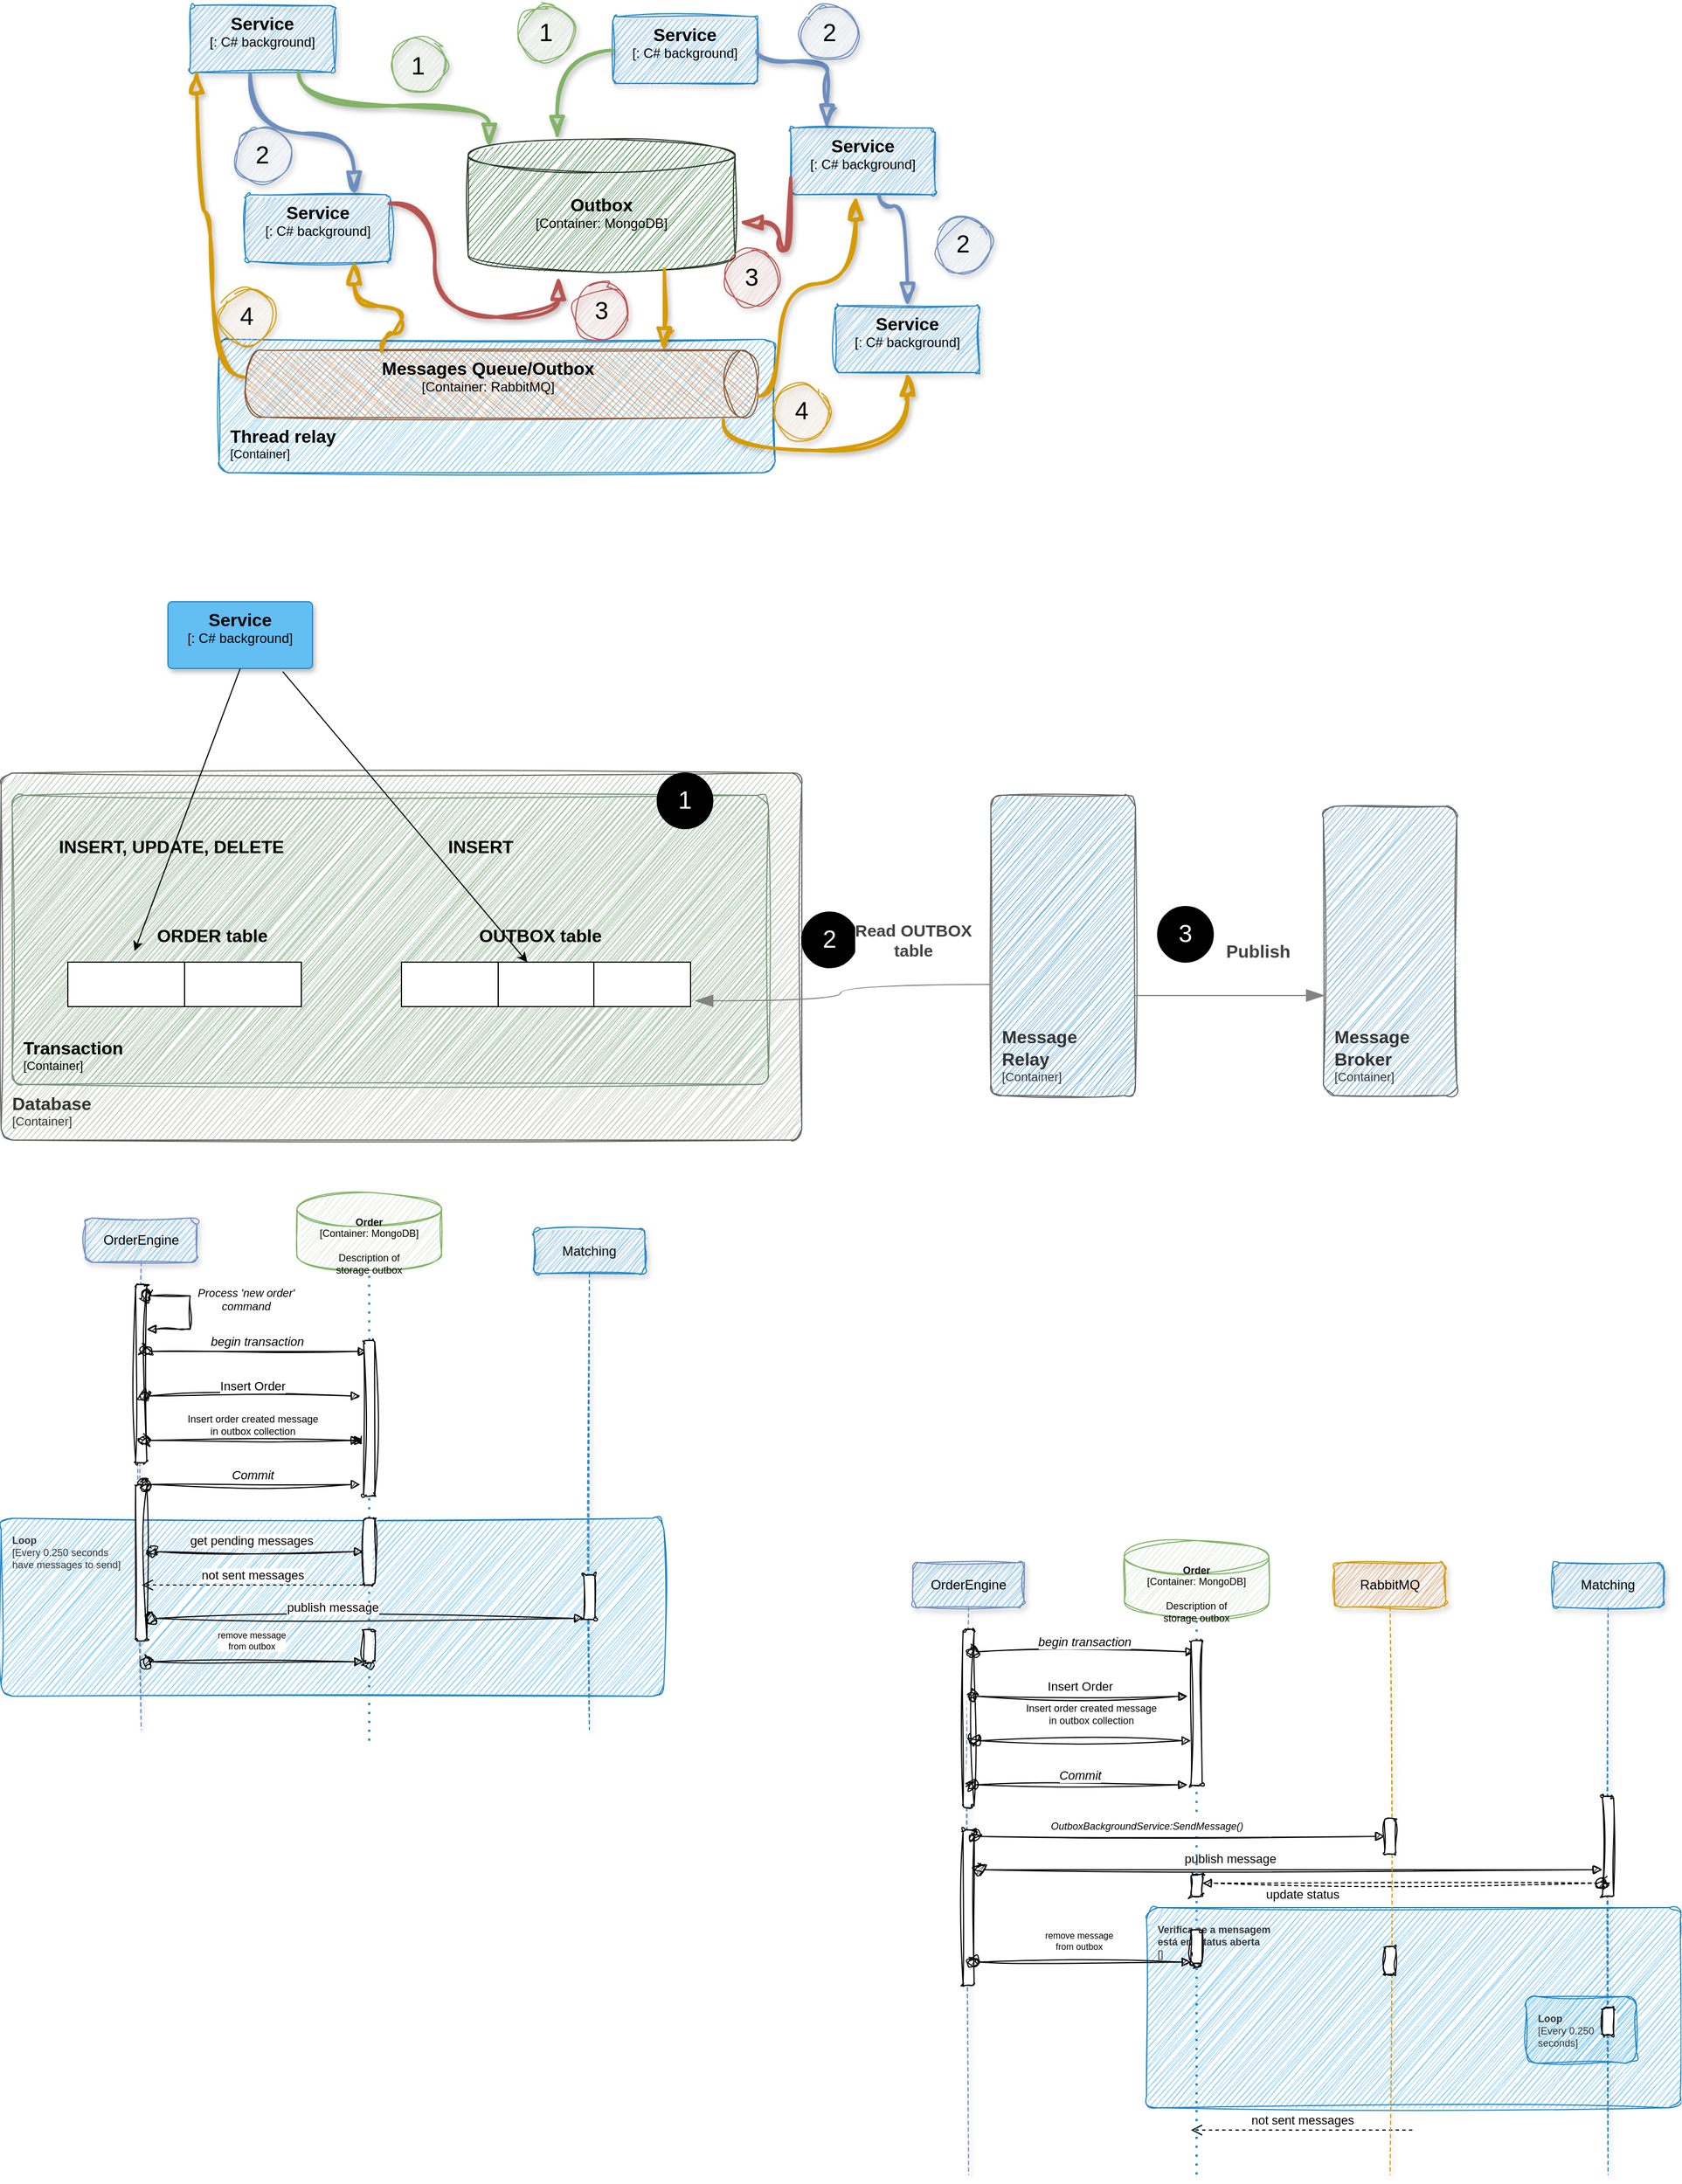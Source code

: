 <mxfile version="24.6.0" type="device">
  <diagram name="Page-1" id="jp84wiX7xe1HpqXk9hhP">
    <mxGraphModel dx="366" dy="717" grid="1" gridSize="10" guides="1" tooltips="1" connect="1" arrows="1" fold="1" page="1" pageScale="1" pageWidth="850" pageHeight="1100" math="0" shadow="0">
      <root>
        <mxCell id="0" />
        <mxCell id="1" parent="0" />
        <object placeholders="1" c4Name="Verifica se a mensagem &#xa;está em status aberta" c4Type="SystemScopeBoundary" c4Application="" label="&lt;font style=&quot;font-size: 9px;&quot;&gt;&lt;b style=&quot;font-size: 9px;&quot;&gt;&lt;div style=&quot;text-align: left; font-size: 9px;&quot;&gt;%c4Name%&lt;/div&gt;&lt;/b&gt;&lt;/font&gt;&lt;div style=&quot;text-align: left; font-size: 9px;&quot;&gt;[%c4Application%]&lt;/div&gt;" id="p6Y60VUHbfP7wd-aXwZV-33">
          <mxCell style="rounded=1;fontSize=9;whiteSpace=wrap;html=1;arcSize=20;fillColor=#63bef2;strokeColor=#2086c9;fontColor=#333333;labelBackgroundColor=none;align=left;verticalAlign=top;labelBorderColor=none;spacingTop=0;spacing=10;metaEdit=1;rotatable=0;perimeter=rectanglePerimeter;noLabel=0;labelPadding=0;allowArrows=0;connectable=0;expand=0;recursiveResize=0;editable=1;pointerEvents=0;absoluteArcSize=1;points=[[0.25,0,0],[0.5,0,0],[0.75,0,0],[1,0.25,0],[1,0.5,0],[1,0.75,0],[0.75,1,0],[0.5,1,0],[0.25,1,0],[0,0.75,0],[0,0.5,0],[0,0.25,0]];sketch=1;curveFitting=1;jiggle=2;" parent="1" vertex="1">
            <mxGeometry x="1040" y="1880" width="480" height="180" as="geometry" />
          </mxCell>
        </object>
        <object placeholders="1" c4Name="Loop" c4Type="SystemScopeBoundary" c4Application="Every 0.250 seconds&#xa;have messages to send" label="&lt;font style=&quot;font-size: 9px;&quot;&gt;&lt;b style=&quot;font-size: 9px;&quot;&gt;&lt;div style=&quot;text-align: left; font-size: 9px;&quot;&gt;%c4Name%&lt;/div&gt;&lt;/b&gt;&lt;/font&gt;&lt;div style=&quot;text-align: left; font-size: 9px;&quot;&gt;[%c4Application%]&lt;/div&gt;" id="RgLUPbMFcPm35V3ERX6u-15">
          <mxCell style="rounded=1;fontSize=9;whiteSpace=wrap;html=1;arcSize=20;fillColor=#63bef2;strokeColor=#2086c9;fontColor=#333333;labelBackgroundColor=none;align=left;verticalAlign=top;labelBorderColor=none;spacingTop=0;spacing=10;metaEdit=1;rotatable=0;perimeter=rectanglePerimeter;noLabel=0;labelPadding=0;allowArrows=0;connectable=0;expand=0;recursiveResize=0;editable=1;pointerEvents=0;absoluteArcSize=1;points=[[0.25,0,0],[0.5,0,0],[0.75,0,0],[1,0.25,0],[1,0.5,0],[1,0.75,0],[0.75,1,0],[0.5,1,0],[0.25,1,0],[0,0.75,0],[0,0.5,0],[0,0.25,0]];sketch=1;curveFitting=1;jiggle=2;" parent="1" vertex="1">
            <mxGeometry x="10" y="1530" width="596" height="160" as="geometry" />
          </mxCell>
        </object>
        <object placeholders="1" c4Name="Thread relay" c4Type="ContainerScopeBoundary" c4Application="Container" label="&lt;font style=&quot;font-size: 16px&quot;&gt;&lt;b&gt;&lt;div style=&quot;text-align: left&quot;&gt;%c4Name%&lt;/div&gt;&lt;/b&gt;&lt;/font&gt;&lt;div style=&quot;text-align: left&quot;&gt;[%c4Application%]&lt;/div&gt;" id="sRBXPEC6CnhFeX8Rd4L1-20">
          <mxCell style="rounded=1;fontSize=11;whiteSpace=wrap;html=1;arcSize=20;fillColor=#63bef2;strokeColor=#2086c9;labelBackgroundColor=none;align=left;verticalAlign=bottom;labelBorderColor=none;spacingTop=0;spacing=10;metaEdit=1;rotatable=0;perimeter=rectanglePerimeter;noLabel=0;labelPadding=0;allowArrows=0;connectable=0;expand=0;recursiveResize=0;editable=1;pointerEvents=0;absoluteArcSize=1;points=[[0.25,0,0],[0.5,0,0],[0.75,0,0],[1,0.25,0],[1,0.5,0],[1,0.75,0],[0.75,1,0],[0.5,1,0],[0.25,1,0],[0,0.75,0],[0,0.5,0],[0,0.25,0]];sketch=1;curveFitting=1;jiggle=2;" parent="1" vertex="1">
            <mxGeometry x="206" y="470" width="500" height="120" as="geometry" />
          </mxCell>
        </object>
        <object placeholders="1" c4Name="Messages Queue/Outbox" c4Type="Container" c4Technology="RabbitMQ" c4Description="" label="&lt;font style=&quot;font-size: 16px&quot;&gt;&lt;b&gt;%c4Name%&lt;/b&gt;&lt;/font&gt;&lt;div&gt;[%c4Type%:&amp;nbsp;%c4Technology%]&lt;/div&gt;&lt;br&gt;&lt;div&gt;&lt;font style=&quot;font-size: 11px&quot;&gt;&lt;font&gt;%c4Description%&lt;/font&gt;&lt;/font&gt;&lt;/div&gt;" id="cbHOGmEnmN4e4WHKEx2--1">
          <mxCell style="shape=cylinder3;size=15;direction=south;whiteSpace=wrap;html=1;boundedLbl=1;rounded=0;labelBackgroundColor=none;fillColor=#ef8e4e;fontSize=12;fontColor=#000000;align=center;strokeColor=#8b522d;metaEdit=1;points=[[0.5,0,0],[1,0.25,0],[1,0.5,0],[1,0.75,0],[0.5,1,0],[0,0.75,0],[0,0.5,0],[0,0.25,0]];resizable=1;sketch=1;curveFitting=1;jiggle=2;" parent="1" vertex="1">
            <mxGeometry x="230" y="480" width="460" height="60" as="geometry" />
          </mxCell>
        </object>
        <object placeholders="1" c4Name="Service" c4Type="" c4Technology="C# background" c4Description="" label="&lt;font style=&quot;font-size: 16px&quot;&gt;&lt;b&gt;%c4Name%&lt;/b&gt;&lt;/font&gt;&lt;div&gt;[%c4Type%: %c4Technology%]&lt;/div&gt;&lt;br&gt;&lt;div&gt;&lt;font style=&quot;font-size: 11px&quot;&gt;%c4Description%&lt;/font&gt;&lt;/div&gt;" id="cbHOGmEnmN4e4WHKEx2--2">
          <mxCell style="rounded=1;whiteSpace=wrap;html=1;labelBackgroundColor=none;fillColor=#63BEF2;fontColor=#000000;align=center;arcSize=6;strokeColor=#2086C9;metaEdit=1;resizable=1;points=[[0.25,0,0],[0.5,0,0],[0.75,0,0],[1,0.25,0],[1,0.5,0],[1,0.75,0],[0.75,1,0],[0.5,1,0],[0.25,1,0],[0,0.75,0],[0,0.5,0],[0,0.25,0]];sketch=1;curveFitting=1;jiggle=2;shadow=1;" parent="1" vertex="1">
            <mxGeometry x="180" y="170" width="130" height="60" as="geometry" />
          </mxCell>
        </object>
        <object placeholders="1" c4Name="Service" c4Type="" c4Technology="C# background" c4Description="" label="&lt;font style=&quot;font-size: 16px&quot;&gt;&lt;b&gt;%c4Name%&lt;/b&gt;&lt;/font&gt;&lt;div&gt;[%c4Type%: %c4Technology%]&lt;/div&gt;&lt;br&gt;&lt;div&gt;&lt;font style=&quot;font-size: 11px&quot;&gt;%c4Description%&lt;/font&gt;&lt;/div&gt;" id="cbHOGmEnmN4e4WHKEx2--3">
          <mxCell style="rounded=1;whiteSpace=wrap;html=1;labelBackgroundColor=none;fillColor=#63BEF2;fontColor=#000000;align=center;arcSize=6;strokeColor=#2086C9;metaEdit=1;resizable=1;points=[[0.25,0,0],[0.5,0,0],[0.75,0,0],[1,0.25,0],[1,0.5,0],[1,0.75,0],[0.75,1,0],[0.5,1,0],[0.25,1,0],[0,0.75,0],[0,0.5,0],[0,0.25,0]];shadow=1;sketch=1;curveFitting=1;jiggle=2;" parent="1" vertex="1">
            <mxGeometry x="760" y="440" width="130" height="60" as="geometry" />
          </mxCell>
        </object>
        <object placeholders="1" c4Name="Service" c4Type="" c4Technology="C# background" c4Description="" label="&lt;font style=&quot;font-size: 16px&quot;&gt;&lt;b&gt;%c4Name%&lt;/b&gt;&lt;/font&gt;&lt;div&gt;[%c4Type%: %c4Technology%]&lt;/div&gt;&lt;br&gt;&lt;div&gt;&lt;font style=&quot;font-size: 11px&quot;&gt;%c4Description%&lt;/font&gt;&lt;/div&gt;" id="cbHOGmEnmN4e4WHKEx2--4">
          <mxCell style="rounded=1;whiteSpace=wrap;html=1;labelBackgroundColor=none;fillColor=#63BEF2;fontColor=#000000;align=center;arcSize=6;strokeColor=#2086C9;metaEdit=1;resizable=1;points=[[0.25,0,0],[0.5,0,0],[0.75,0,0],[1,0.25,0],[1,0.5,0],[1,0.75,0],[0.75,1,0],[0.5,1,0],[0.25,1,0],[0,0.75,0],[0,0.5,0],[0,0.25,0]];sketch=1;curveFitting=1;jiggle=2;shadow=1;" parent="1" vertex="1">
            <mxGeometry x="230" y="340" width="130" height="60" as="geometry" />
          </mxCell>
        </object>
        <object placeholders="1" c4Name="Service" c4Type="" c4Technology="C# background" c4Description="" label="&lt;font style=&quot;font-size: 16px&quot;&gt;&lt;b&gt;%c4Name%&lt;/b&gt;&lt;/font&gt;&lt;div&gt;[%c4Type%: %c4Technology%]&lt;/div&gt;&lt;br&gt;&lt;div&gt;&lt;font style=&quot;font-size: 11px&quot;&gt;%c4Description%&lt;/font&gt;&lt;/div&gt;" id="cbHOGmEnmN4e4WHKEx2--5">
          <mxCell style="rounded=1;whiteSpace=wrap;html=1;labelBackgroundColor=none;fillColor=#63BEF2;fontColor=#000000;align=center;arcSize=6;strokeColor=#2086C9;metaEdit=1;resizable=1;points=[[0.25,0,0],[0.5,0,0],[0.75,0,0],[1,0.25,0],[1,0.5,0],[1,0.75,0],[0.75,1,0],[0.5,1,0],[0.25,1,0],[0,0.75,0],[0,0.5,0],[0,0.25,0]];sketch=1;curveFitting=1;jiggle=2;shadow=1;" parent="1" vertex="1">
            <mxGeometry x="560" y="180" width="130" height="60" as="geometry" />
          </mxCell>
        </object>
        <object placeholders="1" c4Name="Service" c4Type="" c4Technology="C# background" c4Description="" label="&lt;font style=&quot;font-size: 16px&quot;&gt;&lt;b&gt;%c4Name%&lt;/b&gt;&lt;/font&gt;&lt;div&gt;[%c4Type%: %c4Technology%]&lt;/div&gt;&lt;br&gt;&lt;div&gt;&lt;font style=&quot;font-size: 11px&quot;&gt;%c4Description%&lt;/font&gt;&lt;/div&gt;" id="cbHOGmEnmN4e4WHKEx2--7">
          <mxCell style="rounded=1;whiteSpace=wrap;html=1;labelBackgroundColor=none;fillColor=#63BEF2;fontColor=#000000;align=center;arcSize=6;strokeColor=#2086C9;metaEdit=1;resizable=1;points=[[0.25,0,0],[0.5,0,0],[0.75,0,0],[1,0.25,0],[1,0.5,0],[1,0.75,0],[0.75,1,0],[0.5,1,0],[0.25,1,0],[0,0.75,0],[0,0.5,0],[0,0.25,0]];sketch=1;curveFitting=1;jiggle=2;shadow=1;" parent="1" vertex="1">
            <mxGeometry x="720" y="280" width="130" height="60" as="geometry" />
          </mxCell>
        </object>
        <object placeholders="1" c4Name="Outbox" c4Type="Container" c4Technology="MongoDB" c4Description="" label="&lt;font style=&quot;font-size: 16px&quot;&gt;&lt;b&gt;%c4Name%&lt;/b&gt;&lt;/font&gt;&lt;div&gt;[%c4Type%:&amp;nbsp;%c4Technology%]&lt;/div&gt;&lt;br&gt;&lt;div&gt;&lt;font style=&quot;font-size: 11px&quot;&gt;&lt;font&gt;%c4Description%&lt;/font&gt;&lt;/font&gt;&lt;/div&gt;" id="cbHOGmEnmN4e4WHKEx2--8">
          <mxCell style="shape=cylinder3;size=15;whiteSpace=wrap;html=1;boundedLbl=1;rounded=0;labelBackgroundColor=none;fillColor=#2d7b33;fontSize=12;fontColor=#000000;align=center;strokeColor=#253726;metaEdit=1;points=[[0.5,0,0],[1,0.25,0],[1,0.5,0],[1,0.75,0],[0.5,1,0],[0,0.75,0],[0,0.5,0],[0,0.25,0]];resizable=0;sketch=1;curveFitting=1;jiggle=2;" parent="1" vertex="1">
            <mxGeometry x="430" y="290" width="240" height="120" as="geometry" />
          </mxCell>
        </object>
        <object placeholders="1" c4Type="Relationship" id="cbHOGmEnmN4e4WHKEx2--9">
          <mxCell style="endArrow=blockThin;html=1;fontSize=10;fontColor=#404040;strokeWidth=3;endFill=1;strokeColor=#82b366;elbow=vertical;metaEdit=1;endSize=14;startSize=14;jumpStyle=arc;jumpSize=16;rounded=0;edgeStyle=orthogonalEdgeStyle;exitX=0.75;exitY=1;exitDx=0;exitDy=0;exitPerimeter=0;entryX=0.079;entryY=0.058;entryDx=0;entryDy=0;entryPerimeter=0;curved=1;sketch=1;curveFitting=1;jiggle=2;shadow=1;" parent="1" source="cbHOGmEnmN4e4WHKEx2--2" target="cbHOGmEnmN4e4WHKEx2--8" edge="1">
            <mxGeometry width="240" relative="1" as="geometry">
              <mxPoint x="360" y="260" as="sourcePoint" />
              <mxPoint x="600" y="260" as="targetPoint" />
            </mxGeometry>
          </mxCell>
        </object>
        <object placeholders="1" c4Type="Relationship" id="cbHOGmEnmN4e4WHKEx2--10">
          <mxCell style="endArrow=blockThin;html=1;fontSize=10;fontColor=#404040;strokeWidth=3;endFill=1;strokeColor=#6c8ebf;elbow=vertical;metaEdit=1;endSize=14;startSize=14;jumpStyle=arc;jumpSize=16;rounded=0;edgeStyle=orthogonalEdgeStyle;exitX=0.415;exitY=1.017;exitDx=0;exitDy=0;exitPerimeter=0;entryX=0.75;entryY=0;entryDx=0;entryDy=0;entryPerimeter=0;curved=1;sketch=1;curveFitting=1;jiggle=2;shadow=1;" parent="1" source="cbHOGmEnmN4e4WHKEx2--2" target="cbHOGmEnmN4e4WHKEx2--4" edge="1">
            <mxGeometry width="240" relative="1" as="geometry">
              <mxPoint x="288" y="240" as="sourcePoint" />
              <mxPoint x="459" y="307" as="targetPoint" />
            </mxGeometry>
          </mxCell>
        </object>
        <object placeholders="1" c4Type="Relationship" id="cbHOGmEnmN4e4WHKEx2--11">
          <mxCell style="endArrow=blockThin;html=1;fontSize=10;fontColor=#404040;strokeWidth=3;endFill=1;strokeColor=#82b366;elbow=vertical;metaEdit=1;endSize=14;startSize=14;jumpStyle=arc;jumpSize=16;rounded=0;edgeStyle=orthogonalEdgeStyle;exitX=0;exitY=0.5;exitDx=0;exitDy=0;exitPerimeter=0;curved=1;sketch=1;curveFitting=1;jiggle=2;shadow=1;" parent="1" source="cbHOGmEnmN4e4WHKEx2--5" target="cbHOGmEnmN4e4WHKEx2--8" edge="1">
            <mxGeometry width="240" relative="1" as="geometry">
              <mxPoint x="244" y="241" as="sourcePoint" />
              <mxPoint x="338" y="350" as="targetPoint" />
              <Array as="points">
                <mxPoint x="510" y="210" />
              </Array>
            </mxGeometry>
          </mxCell>
        </object>
        <object placeholders="1" c4Type="Relationship" id="cbHOGmEnmN4e4WHKEx2--12">
          <mxCell style="endArrow=blockThin;html=1;fontSize=10;fontColor=#404040;strokeWidth=3;endFill=1;strokeColor=#6c8ebf;elbow=vertical;metaEdit=1;endSize=14;startSize=14;jumpStyle=arc;jumpSize=16;rounded=0;edgeStyle=orthogonalEdgeStyle;exitX=1;exitY=0.5;exitDx=0;exitDy=0;exitPerimeter=0;curved=1;entryX=0.25;entryY=0;entryDx=0;entryDy=0;entryPerimeter=0;shadow=1;sketch=1;curveFitting=1;jiggle=2;" parent="1" source="cbHOGmEnmN4e4WHKEx2--5" target="cbHOGmEnmN4e4WHKEx2--7" edge="1">
            <mxGeometry width="240" relative="1" as="geometry">
              <mxPoint x="570" y="220" as="sourcePoint" />
              <mxPoint x="520" y="300" as="targetPoint" />
              <Array as="points">
                <mxPoint x="690" y="220" />
                <mxPoint x="753" y="220" />
                <mxPoint x="753" y="240" />
              </Array>
            </mxGeometry>
          </mxCell>
        </object>
        <object placeholders="1" c4Type="Relationship" id="cbHOGmEnmN4e4WHKEx2--13">
          <mxCell style="endArrow=blockThin;html=1;fontSize=10;fontColor=#404040;strokeWidth=3;endFill=1;strokeColor=#d79b00;elbow=vertical;metaEdit=1;endSize=14;startSize=14;jumpStyle=arc;jumpSize=16;rounded=0;edgeStyle=orthogonalEdgeStyle;exitX=0.4;exitY=1.004;exitDx=0;exitDy=0;exitPerimeter=0;entryX=0.046;entryY=0.967;entryDx=0;entryDy=0;entryPerimeter=0;curved=1;sketch=1;curveFitting=1;jiggle=2;shadow=1;" parent="1" source="cbHOGmEnmN4e4WHKEx2--1" target="cbHOGmEnmN4e4WHKEx2--2" edge="1">
            <mxGeometry width="240" relative="1" as="geometry">
              <mxPoint x="244" y="241" as="sourcePoint" />
              <mxPoint x="338" y="350" as="targetPoint" />
              <Array as="points">
                <mxPoint x="200" y="504" />
                <mxPoint x="200" y="355" />
                <mxPoint x="186" y="355" />
              </Array>
            </mxGeometry>
          </mxCell>
        </object>
        <object placeholders="1" c4Type="Relationship" id="cbHOGmEnmN4e4WHKEx2--14">
          <mxCell style="endArrow=blockThin;html=1;fontSize=10;fontColor=#404040;strokeWidth=3;endFill=1;strokeColor=#b85450;elbow=vertical;metaEdit=1;endSize=14;startSize=14;jumpStyle=arc;jumpSize=16;rounded=0;edgeStyle=orthogonalEdgeStyle;entryX=1.017;entryY=0.625;entryDx=0;entryDy=0;entryPerimeter=0;curved=1;exitX=0;exitY=0.75;exitDx=0;exitDy=0;exitPerimeter=0;sketch=1;curveFitting=1;jiggle=2;shadow=1;" parent="1" source="cbHOGmEnmN4e4WHKEx2--7" target="cbHOGmEnmN4e4WHKEx2--8" edge="1">
            <mxGeometry width="240" relative="1" as="geometry">
              <mxPoint x="700" y="510" as="sourcePoint" />
              <mxPoint x="196" y="238" as="targetPoint" />
              <Array as="points">
                <mxPoint x="720" y="390" />
                <mxPoint x="710" y="390" />
                <mxPoint x="710" y="365" />
              </Array>
            </mxGeometry>
          </mxCell>
        </object>
        <object placeholders="1" c4Type="Relationship" id="cbHOGmEnmN4e4WHKEx2--15">
          <mxCell style="endArrow=blockThin;html=1;fontSize=10;fontColor=#404040;strokeWidth=3;endFill=1;strokeColor=#6c8ebf;elbow=vertical;metaEdit=1;endSize=14;startSize=14;jumpStyle=arc;jumpSize=16;rounded=0;edgeStyle=orthogonalEdgeStyle;exitX=1;exitY=0.5;exitDx=0;exitDy=0;exitPerimeter=0;curved=1;shadow=1;sketch=1;curveFitting=1;jiggle=2;" parent="1" target="cbHOGmEnmN4e4WHKEx2--3" edge="1">
            <mxGeometry width="240" relative="1" as="geometry">
              <mxPoint x="800" y="340" as="sourcePoint" />
              <mxPoint x="863" y="410" as="targetPoint" />
              <Array as="points">
                <mxPoint x="800" y="350" />
                <mxPoint x="825" y="350" />
              </Array>
            </mxGeometry>
          </mxCell>
        </object>
        <object placeholders="1" c4Type="Relationship" id="cbHOGmEnmN4e4WHKEx2--16">
          <mxCell style="endArrow=blockThin;html=1;fontSize=10;fontColor=#404040;strokeWidth=3;endFill=1;strokeColor=#d79b00;elbow=vertical;metaEdit=1;endSize=14;startSize=14;jumpStyle=arc;jumpSize=16;rounded=0;edgeStyle=orthogonalEdgeStyle;entryX=0.5;entryY=1;entryDx=0;entryDy=0;entryPerimeter=0;curved=1;exitX=1.043;exitY=0.066;exitDx=0;exitDy=0;exitPerimeter=0;sketch=1;curveFitting=1;jiggle=2;shadow=1;" parent="1" source="cbHOGmEnmN4e4WHKEx2--1" target="cbHOGmEnmN4e4WHKEx2--3" edge="1">
            <mxGeometry width="240" relative="1" as="geometry">
              <mxPoint x="682" y="718" as="sourcePoint" />
              <mxPoint x="760" y="550" as="targetPoint" />
              <Array as="points">
                <mxPoint x="660" y="570" />
                <mxPoint x="825" y="570" />
              </Array>
            </mxGeometry>
          </mxCell>
        </object>
        <object placeholders="1" c4Type="Relationship" id="cbHOGmEnmN4e4WHKEx2--17">
          <mxCell style="endArrow=blockThin;html=1;fontSize=10;fontColor=#404040;strokeWidth=3;endFill=1;strokeColor=#d79b00;elbow=vertical;metaEdit=1;endSize=14;startSize=14;jumpStyle=arc;jumpSize=16;rounded=0;edgeStyle=orthogonalEdgeStyle;entryX=0.45;entryY=1.028;entryDx=0;entryDy=0;entryPerimeter=0;curved=1;exitX=0.69;exitY=-0.002;exitDx=0;exitDy=0;exitPerimeter=0;sketch=1;curveFitting=1;jiggle=2;shadow=1;" parent="1" source="cbHOGmEnmN4e4WHKEx2--1" target="cbHOGmEnmN4e4WHKEx2--7" edge="1">
            <mxGeometry width="240" relative="1" as="geometry">
              <mxPoint x="700" y="521" as="sourcePoint" />
              <mxPoint x="778" y="351" as="targetPoint" />
              <Array as="points">
                <mxPoint x="710" y="521" />
                <mxPoint x="710" y="420" />
                <mxPoint x="779" y="420" />
              </Array>
            </mxGeometry>
          </mxCell>
        </object>
        <object placeholders="1" c4Type="Relationship" id="cbHOGmEnmN4e4WHKEx2--18">
          <mxCell style="endArrow=blockThin;html=1;fontSize=10;fontColor=#404040;strokeWidth=3;endFill=1;strokeColor=#d79b00;elbow=vertical;metaEdit=1;endSize=14;startSize=14;jumpStyle=arc;jumpSize=16;rounded=0;edgeStyle=orthogonalEdgeStyle;entryX=0.75;entryY=1;entryDx=0;entryDy=0;entryPerimeter=0;curved=1;exitX=0.008;exitY=0.734;exitDx=0;exitDy=0;exitPerimeter=0;sketch=1;curveFitting=1;jiggle=2;shadow=1;" parent="1" source="cbHOGmEnmN4e4WHKEx2--1" target="cbHOGmEnmN4e4WHKEx2--4" edge="1">
            <mxGeometry width="240" relative="1" as="geometry">
              <mxPoint x="390" y="465" as="sourcePoint" />
              <mxPoint x="457" y="426" as="targetPoint" />
              <Array as="points">
                <mxPoint x="352" y="465" />
                <mxPoint x="370" y="465" />
                <mxPoint x="370" y="440" />
                <mxPoint x="327" y="440" />
              </Array>
            </mxGeometry>
          </mxCell>
        </object>
        <object placeholders="1" c4Type="Relationship" id="cbHOGmEnmN4e4WHKEx2--19">
          <mxCell style="endArrow=blockThin;html=1;fontSize=10;fontColor=#404040;strokeWidth=3;endFill=1;strokeColor=#b85450;elbow=vertical;metaEdit=1;endSize=14;startSize=14;jumpStyle=arc;jumpSize=16;rounded=0;edgeStyle=orthogonalEdgeStyle;exitX=0.992;exitY=0.133;exitDx=0;exitDy=0;exitPerimeter=0;curved=1;entryX=0.338;entryY=1.033;entryDx=0;entryDy=0;entryPerimeter=0;sketch=1;curveFitting=1;jiggle=2;shadow=1;" parent="1" source="cbHOGmEnmN4e4WHKEx2--4" target="cbHOGmEnmN4e4WHKEx2--8" edge="1">
            <mxGeometry width="240" relative="1" as="geometry">
              <mxPoint x="450" y="380" as="sourcePoint" />
              <mxPoint x="400" y="460" as="targetPoint" />
              <Array as="points">
                <mxPoint x="400" y="348" />
                <mxPoint x="400" y="450" />
                <mxPoint x="511" y="450" />
              </Array>
            </mxGeometry>
          </mxCell>
        </object>
        <object placeholders="1" c4Name="Service" c4Type="" c4Technology="C# background" c4Description="" label="&lt;font style=&quot;font-size: 16px&quot;&gt;&lt;b&gt;%c4Name%&lt;/b&gt;&lt;/font&gt;&lt;div&gt;[%c4Type%: %c4Technology%]&lt;/div&gt;&lt;br&gt;&lt;div&gt;&lt;font style=&quot;font-size: 11px&quot;&gt;%c4Description%&lt;/font&gt;&lt;/div&gt;" id="cbHOGmEnmN4e4WHKEx2--20">
          <mxCell style="rounded=1;whiteSpace=wrap;html=1;labelBackgroundColor=none;fillColor=#63BEF2;fontColor=#000000;align=center;arcSize=6;strokeColor=#2086C9;metaEdit=1;resizable=1;points=[[0.25,0,0],[0.5,0,0],[0.75,0,0],[1,0.25,0],[1,0.5,0],[1,0.75,0],[0.75,1,0],[0.5,1,0],[0.25,1,0],[0,0.75,0],[0,0.5,0],[0,0.25,0]];shadow=1;" parent="1" vertex="1">
            <mxGeometry x="160" y="706" width="130" height="60" as="geometry" />
          </mxCell>
        </object>
        <object placeholders="1" c4Name="Database" c4Type="ContainerScopeBoundary" c4Application="Container" label="&lt;font style=&quot;font-size: 16px&quot;&gt;&lt;b&gt;&lt;div style=&quot;text-align: left&quot;&gt;%c4Name%&lt;/div&gt;&lt;/b&gt;&lt;/font&gt;&lt;div style=&quot;text-align: left&quot;&gt;[%c4Application%]&lt;/div&gt;" id="cbHOGmEnmN4e4WHKEx2--21">
          <mxCell style="rounded=1;fontSize=11;whiteSpace=wrap;html=1;arcSize=20;fillColor=#a9bbaa;strokeColor=#666666;fontColor=#333333;labelBackgroundColor=none;align=left;verticalAlign=bottom;labelBorderColor=none;spacingTop=0;spacing=10;metaEdit=1;rotatable=0;perimeter=rectanglePerimeter;noLabel=0;labelPadding=0;allowArrows=0;connectable=0;expand=0;recursiveResize=0;editable=1;pointerEvents=0;absoluteArcSize=1;points=[[0.25,0,0],[0.5,0,0],[0.75,0,0],[1,0.25,0],[1,0.5,0],[1,0.75,0],[0.75,1,0],[0.5,1,0],[0.25,1,0],[0,0.75,0],[0,0.5,0],[0,0.25,0]];sketch=1;curveFitting=1;jiggle=2;" parent="1" vertex="1">
            <mxGeometry x="10" y="860" width="720" height="330" as="geometry" />
          </mxCell>
        </object>
        <object placeholders="1" c4Name="Transaction" c4Type="ContainerScopeBoundary" c4Application="Container" label="&lt;font style=&quot;font-size: 16px&quot;&gt;&lt;b&gt;&lt;div style=&quot;text-align: left&quot;&gt;%c4Name%&lt;/div&gt;&lt;/b&gt;&lt;/font&gt;&lt;div style=&quot;text-align: left&quot;&gt;[%c4Application%]&lt;/div&gt;" id="cbHOGmEnmN4e4WHKEx2--22">
          <mxCell style="rounded=1;fontSize=11;whiteSpace=wrap;html=1;arcSize=20;fillColor=#95bc98;strokeColor=#769378;labelBackgroundColor=none;align=left;verticalAlign=bottom;labelBorderColor=none;spacingTop=0;spacing=10;metaEdit=1;rotatable=0;perimeter=rectanglePerimeter;noLabel=0;labelPadding=0;allowArrows=0;connectable=0;expand=0;recursiveResize=0;editable=1;pointerEvents=0;absoluteArcSize=1;points=[[0.25,0,0],[0.5,0,0],[0.75,0,0],[1,0.25,0],[1,0.5,0],[1,0.75,0],[0.75,1,0],[0.5,1,0],[0.25,1,0],[0,0.75,0],[0,0.5,0],[0,0.25,0]];sketch=1;curveFitting=1;jiggle=2;" parent="1" vertex="1">
            <mxGeometry x="20" y="880" width="680" height="260" as="geometry" />
          </mxCell>
        </object>
        <object placeholders="1" c4Name="INSERT, UPDATE, DELETE" c4Type="ContainerScopeBoundary" c4Description="&#xa;" label="&lt;font style=&quot;font-size: 16px&quot;&gt;&lt;b&gt;&lt;div style=&quot;text-align: left&quot;&gt;%c4Name%&lt;/div&gt;&lt;/b&gt;&lt;/font&gt;&lt;div style=&quot;text-align: left&quot;&gt;%c4Description%&lt;/div&gt;" id="cbHOGmEnmN4e4WHKEx2--23">
          <mxCell style="text;html=1;strokeColor=none;fillColor=none;align=left;verticalAlign=top;whiteSpace=wrap;rounded=0;metaEdit=1;allowArrows=0;resizable=1;rotatable=0;connectable=0;recursiveResize=0;expand=0;pointerEvents=0;points=[[0.25,0,0],[0.5,0,0],[0.75,0,0],[1,0.25,0],[1,0.5,0],[1,0.75,0],[0.75,1,0],[0.5,1,0],[0.25,1,0],[0,0.75,0],[0,0.5,0],[0,0.25,0]];" parent="1" vertex="1">
            <mxGeometry x="60" y="910" width="260" height="40" as="geometry" />
          </mxCell>
        </object>
        <mxCell id="cbHOGmEnmN4e4WHKEx2--24" value="" style="shape=table;startSize=0;container=1;collapsible=0;childLayout=tableLayout;" parent="1" vertex="1">
          <mxGeometry x="70" y="1030" width="210" height="40" as="geometry" />
        </mxCell>
        <mxCell id="cbHOGmEnmN4e4WHKEx2--25" value="" style="shape=tableRow;horizontal=0;startSize=0;swimlaneHead=0;swimlaneBody=0;strokeColor=inherit;top=0;left=0;bottom=0;right=0;collapsible=0;dropTarget=0;fillColor=none;points=[[0,0.5],[1,0.5]];portConstraint=eastwest;" parent="cbHOGmEnmN4e4WHKEx2--24" vertex="1">
          <mxGeometry width="210" height="40" as="geometry" />
        </mxCell>
        <mxCell id="cbHOGmEnmN4e4WHKEx2--26" value="" style="shape=partialRectangle;html=1;whiteSpace=wrap;connectable=0;strokeColor=inherit;overflow=hidden;fillColor=none;top=0;left=0;bottom=0;right=0;pointerEvents=1;" parent="cbHOGmEnmN4e4WHKEx2--25" vertex="1">
          <mxGeometry width="105" height="40" as="geometry">
            <mxRectangle width="105" height="40" as="alternateBounds" />
          </mxGeometry>
        </mxCell>
        <mxCell id="cbHOGmEnmN4e4WHKEx2--27" value="" style="shape=partialRectangle;html=1;whiteSpace=wrap;connectable=0;strokeColor=inherit;overflow=hidden;fillColor=none;top=0;left=0;bottom=0;right=0;pointerEvents=1;" parent="cbHOGmEnmN4e4WHKEx2--25" vertex="1">
          <mxGeometry x="105" width="105" height="40" as="geometry">
            <mxRectangle width="105" height="40" as="alternateBounds" />
          </mxGeometry>
        </mxCell>
        <object placeholders="1" c4Name="OUTBOX table" c4Type="ContainerScopeBoundary" c4Description="&#xa;" label="&lt;font style=&quot;font-size: 16px&quot;&gt;&lt;b&gt;&lt;div style=&quot;&quot;&gt;%c4Name%&lt;/div&gt;&lt;/b&gt;&lt;/font&gt;&lt;div style=&quot;&quot;&gt;%c4Description%&lt;/div&gt;" id="cbHOGmEnmN4e4WHKEx2--28">
          <mxCell style="text;html=1;strokeColor=none;fillColor=none;align=center;verticalAlign=top;whiteSpace=wrap;rounded=0;metaEdit=1;allowArrows=0;resizable=1;rotatable=0;connectable=0;recursiveResize=0;expand=0;pointerEvents=0;points=[[0.25,0,0],[0.5,0,0],[0.75,0,0],[1,0.25,0],[1,0.5,0],[1,0.75,0],[0.75,1,0],[0.5,1,0],[0.25,1,0],[0,0.75,0],[0,0.5,0],[0,0.25,0]];" parent="1" vertex="1">
            <mxGeometry x="365" y="990" width="260" height="40" as="geometry" />
          </mxCell>
        </object>
        <mxCell id="cbHOGmEnmN4e4WHKEx2--29" value="" style="endArrow=classic;html=1;rounded=0;exitX=0.5;exitY=1;exitDx=0;exitDy=0;exitPerimeter=0;" parent="1" source="cbHOGmEnmN4e4WHKEx2--20" edge="1">
          <mxGeometry width="50" height="50" relative="1" as="geometry">
            <mxPoint x="430" y="780" as="sourcePoint" />
            <mxPoint x="130" y="1020" as="targetPoint" />
          </mxGeometry>
        </mxCell>
        <object placeholders="1" c4Name="INSERT" c4Type="ContainerScopeBoundary" c4Description="&#xa;" label="&lt;font style=&quot;font-size: 16px&quot;&gt;&lt;b&gt;&lt;div style=&quot;text-align: left&quot;&gt;%c4Name%&lt;/div&gt;&lt;/b&gt;&lt;/font&gt;&lt;div style=&quot;text-align: left&quot;&gt;%c4Description%&lt;/div&gt;" id="cbHOGmEnmN4e4WHKEx2--30">
          <mxCell style="text;html=1;strokeColor=none;fillColor=none;align=left;verticalAlign=top;whiteSpace=wrap;rounded=0;metaEdit=1;allowArrows=0;resizable=1;rotatable=0;connectable=0;recursiveResize=0;expand=0;pointerEvents=0;points=[[0.25,0,0],[0.5,0,0],[0.75,0,0],[1,0.25,0],[1,0.5,0],[1,0.75,0],[0.75,1,0],[0.5,1,0],[0.25,1,0],[0,0.75,0],[0,0.5,0],[0,0.25,0]];" parent="1" vertex="1">
            <mxGeometry x="410" y="910" width="100" height="40" as="geometry" />
          </mxCell>
        </object>
        <mxCell id="cbHOGmEnmN4e4WHKEx2--31" value="" style="shape=table;startSize=0;container=1;collapsible=0;childLayout=tableLayout;" parent="1" vertex="1">
          <mxGeometry x="370" y="1030" width="260" height="40" as="geometry" />
        </mxCell>
        <mxCell id="cbHOGmEnmN4e4WHKEx2--32" value="" style="shape=tableRow;horizontal=0;startSize=0;swimlaneHead=0;swimlaneBody=0;strokeColor=inherit;top=0;left=0;bottom=0;right=0;collapsible=0;dropTarget=0;fillColor=none;points=[[0,0.5],[1,0.5]];portConstraint=eastwest;" parent="cbHOGmEnmN4e4WHKEx2--31" vertex="1">
          <mxGeometry width="260" height="40" as="geometry" />
        </mxCell>
        <mxCell id="cbHOGmEnmN4e4WHKEx2--33" value="" style="shape=partialRectangle;html=1;whiteSpace=wrap;connectable=0;strokeColor=inherit;overflow=hidden;fillColor=none;top=0;left=0;bottom=0;right=0;pointerEvents=1;" parent="cbHOGmEnmN4e4WHKEx2--32" vertex="1">
          <mxGeometry width="87" height="40" as="geometry">
            <mxRectangle width="87" height="40" as="alternateBounds" />
          </mxGeometry>
        </mxCell>
        <mxCell id="cbHOGmEnmN4e4WHKEx2--34" value="" style="shape=partialRectangle;html=1;whiteSpace=wrap;connectable=0;strokeColor=inherit;overflow=hidden;fillColor=none;top=0;left=0;bottom=0;right=0;pointerEvents=1;" parent="cbHOGmEnmN4e4WHKEx2--32" vertex="1">
          <mxGeometry x="87" width="86" height="40" as="geometry">
            <mxRectangle width="86" height="40" as="alternateBounds" />
          </mxGeometry>
        </mxCell>
        <mxCell id="cbHOGmEnmN4e4WHKEx2--35" value="" style="shape=partialRectangle;html=1;whiteSpace=wrap;connectable=0;strokeColor=inherit;overflow=hidden;fillColor=none;top=0;left=0;bottom=0;right=0;pointerEvents=1;" parent="cbHOGmEnmN4e4WHKEx2--32" vertex="1">
          <mxGeometry x="173" width="87" height="40" as="geometry">
            <mxRectangle width="87" height="40" as="alternateBounds" />
          </mxGeometry>
        </mxCell>
        <object placeholders="1" c4Name="ORDER table" c4Type="ContainerScopeBoundary" c4Description="&#xa;" label="&lt;font style=&quot;font-size: 16px&quot;&gt;&lt;b&gt;&lt;div style=&quot;&quot;&gt;%c4Name%&lt;/div&gt;&lt;/b&gt;&lt;/font&gt;&lt;div style=&quot;&quot;&gt;%c4Description%&lt;/div&gt;" id="cbHOGmEnmN4e4WHKEx2--36">
          <mxCell style="text;html=1;strokeColor=none;fillColor=none;align=center;verticalAlign=top;whiteSpace=wrap;rounded=0;metaEdit=1;allowArrows=0;resizable=1;rotatable=0;connectable=0;recursiveResize=0;expand=0;pointerEvents=0;points=[[0.25,0,0],[0.5,0,0],[0.75,0,0],[1,0.25,0],[1,0.5,0],[1,0.75,0],[0.75,1,0],[0.5,1,0],[0.25,1,0],[0,0.75,0],[0,0.5,0],[0,0.25,0]];" parent="1" vertex="1">
            <mxGeometry x="70" y="990" width="260" height="40" as="geometry" />
          </mxCell>
        </object>
        <mxCell id="cbHOGmEnmN4e4WHKEx2--37" value="" style="endArrow=classic;html=1;rounded=0;exitX=0.794;exitY=1.046;exitDx=0;exitDy=0;exitPerimeter=0;" parent="1" source="cbHOGmEnmN4e4WHKEx2--20" target="cbHOGmEnmN4e4WHKEx2--32" edge="1">
          <mxGeometry width="50" height="50" relative="1" as="geometry">
            <mxPoint x="235" y="760" as="sourcePoint" />
            <mxPoint x="140" y="1030" as="targetPoint" />
          </mxGeometry>
        </mxCell>
        <mxCell id="cbHOGmEnmN4e4WHKEx2--39" value="1" style="ellipse;whiteSpace=wrap;html=1;aspect=fixed;fillColor=#000000;fontColor=#ffffff;fontSize=22;" parent="1" vertex="1">
          <mxGeometry x="600" y="860" width="50" height="50" as="geometry" />
        </mxCell>
        <object placeholders="1" c4Name="Message&#xa;Relay" c4Type="ContainerScopeBoundary" c4Application="Container" label="&lt;font style=&quot;font-size: 16px&quot;&gt;&lt;b&gt;&lt;div style=&quot;text-align: left&quot;&gt;%c4Name%&lt;/div&gt;&lt;/b&gt;&lt;/font&gt;&lt;div style=&quot;text-align: left&quot;&gt;[%c4Application%]&lt;/div&gt;" id="cbHOGmEnmN4e4WHKEx2--41">
          <mxCell style="rounded=1;fontSize=11;whiteSpace=wrap;html=1;arcSize=20;fillColor=#499dd4;strokeColor=#666666;fontColor=#333333;labelBackgroundColor=none;align=left;verticalAlign=bottom;labelBorderColor=none;spacingTop=0;spacing=10;metaEdit=1;rotatable=0;perimeter=rectanglePerimeter;noLabel=0;labelPadding=0;allowArrows=0;connectable=0;expand=0;recursiveResize=0;editable=1;pointerEvents=0;absoluteArcSize=1;points=[[0.25,0,0],[0.5,0,0],[0.75,0,0],[1,0.25,0],[1,0.5,0],[1,0.75,0],[0.75,1,0],[0.5,1,0],[0.25,1,0],[0,0.75,0],[0,0.5,0],[0,0.25,0]];sketch=1;curveFitting=1;jiggle=2;" parent="1" vertex="1">
            <mxGeometry x="900" y="880" width="130" height="270" as="geometry" />
          </mxCell>
        </object>
        <object placeholders="1" c4Name="Message&#xa;Broker" c4Type="ContainerScopeBoundary" c4Application="Container" label="&lt;font style=&quot;font-size: 16px&quot;&gt;&lt;b&gt;&lt;div style=&quot;text-align: left&quot;&gt;%c4Name%&lt;/div&gt;&lt;/b&gt;&lt;/font&gt;&lt;div style=&quot;text-align: left&quot;&gt;[%c4Application%]&lt;/div&gt;" id="cbHOGmEnmN4e4WHKEx2--42">
          <mxCell style="rounded=1;fontSize=11;whiteSpace=wrap;html=1;arcSize=20;fillColor=#65a9d5;strokeColor=#666666;fontColor=#333333;labelBackgroundColor=none;align=left;verticalAlign=bottom;labelBorderColor=none;spacingTop=0;spacing=10;metaEdit=1;rotatable=0;perimeter=rectanglePerimeter;noLabel=0;labelPadding=0;allowArrows=0;connectable=0;expand=0;recursiveResize=0;editable=1;pointerEvents=0;absoluteArcSize=1;points=[[0.25,0,0],[0.5,0,0],[0.75,0,0],[1,0.25,0],[1,0.5,0],[1,0.75,0],[0.75,1,0],[0.5,1,0],[0.25,1,0],[0,0.75,0],[0,0.5,0],[0,0.25,0]];sketch=1;curveFitting=1;jiggle=2;" parent="1" vertex="1">
            <mxGeometry x="1199" y="890" width="120" height="260" as="geometry" />
          </mxCell>
        </object>
        <mxCell id="cbHOGmEnmN4e4WHKEx2--44" value="2" style="ellipse;whiteSpace=wrap;html=1;aspect=fixed;fillColor=#000000;fontColor=#ffffff;fontSize=22;" parent="1" vertex="1">
          <mxGeometry x="730" y="985" width="50" height="50" as="geometry" />
        </mxCell>
        <mxCell id="cbHOGmEnmN4e4WHKEx2--45" value="3" style="ellipse;whiteSpace=wrap;html=1;aspect=fixed;fillColor=#000000;fontColor=#ffffff;fontSize=22;" parent="1" vertex="1">
          <mxGeometry x="1050" y="980" width="50" height="50" as="geometry" />
        </mxCell>
        <object placeholders="1" c4Type="Relationship" c4Description="Read OUTBOX&#xa;table" label="&lt;div style=&quot;text-align: left; font-size: 15px;&quot;&gt;&lt;div style=&quot;text-align: center; font-size: 15px;&quot;&gt;&lt;b style=&quot;font-size: 15px;&quot;&gt;%c4Description%&lt;/b&gt;&lt;/div&gt;&lt;/div&gt;" id="cbHOGmEnmN4e4WHKEx2--47">
          <mxCell style="endArrow=blockThin;html=1;fontSize=15;fontColor=#404040;strokeWidth=1;endFill=1;strokeColor=#828282;elbow=vertical;metaEdit=1;endSize=14;startSize=14;jumpStyle=arc;jumpSize=16;rounded=0;edgeStyle=orthogonalEdgeStyle;entryX=1.015;entryY=0.869;entryDx=0;entryDy=0;entryPerimeter=0;curved=1;" parent="1" target="cbHOGmEnmN4e4WHKEx2--32" edge="1">
            <mxGeometry x="-0.502" y="-40" width="240" relative="1" as="geometry">
              <mxPoint x="900" y="1050" as="sourcePoint" />
              <mxPoint x="580" y="930" as="targetPoint" />
              <mxPoint as="offset" />
            </mxGeometry>
          </mxCell>
        </object>
        <object placeholders="1" c4Type="Relationship" c4Description="Publish" label="&lt;div style=&quot;text-align: left; font-size: 16px;&quot;&gt;&lt;div style=&quot;text-align: center; font-size: 16px;&quot;&gt;&lt;b style=&quot;font-size: 16px;&quot;&gt;%c4Description%&lt;/b&gt;&lt;/div&gt;&lt;/div&gt;" id="cbHOGmEnmN4e4WHKEx2--48">
          <mxCell style="endArrow=blockThin;html=1;fontSize=16;fontColor=#404040;strokeWidth=1;endFill=1;strokeColor=#828282;elbow=vertical;metaEdit=1;endSize=14;startSize=14;jumpStyle=arc;jumpSize=16;rounded=0;edgeStyle=orthogonalEdgeStyle;curved=1;" parent="1" edge="1">
            <mxGeometry x="0.294" y="40" width="240" relative="1" as="geometry">
              <mxPoint x="1030" y="1060" as="sourcePoint" />
              <mxPoint x="1200" y="1060" as="targetPoint" />
              <mxPoint as="offset" />
            </mxGeometry>
          </mxCell>
        </object>
        <mxCell id="sRBXPEC6CnhFeX8Rd4L1-1" value="2" style="ellipse;whiteSpace=wrap;html=1;aspect=fixed;fillColor=#dae8fc;fontSize=22;strokeColor=#6c8ebf;sketch=1;curveFitting=1;jiggle=2;shadow=1;" parent="1" vertex="1">
          <mxGeometry x="220" y="280" width="50" height="50" as="geometry" />
        </mxCell>
        <mxCell id="sRBXPEC6CnhFeX8Rd4L1-8" value="2" style="ellipse;whiteSpace=wrap;html=1;aspect=fixed;fillColor=#dae8fc;fontSize=22;strokeColor=#6c8ebf;sketch=1;curveFitting=1;jiggle=2;shadow=1;" parent="1" vertex="1">
          <mxGeometry x="730" y="170" width="50" height="50" as="geometry" />
        </mxCell>
        <mxCell id="sRBXPEC6CnhFeX8Rd4L1-9" value="2" style="ellipse;whiteSpace=wrap;html=1;aspect=fixed;fillColor=#dae8fc;fontSize=22;strokeColor=#6c8ebf;sketch=1;curveFitting=1;jiggle=2;shadow=1;" parent="1" vertex="1">
          <mxGeometry x="850" y="360" width="50" height="50" as="geometry" />
        </mxCell>
        <mxCell id="sRBXPEC6CnhFeX8Rd4L1-10" value="1" style="ellipse;whiteSpace=wrap;html=1;aspect=fixed;fillColor=#d5e8d4;fontSize=22;strokeColor=#82b366;sketch=1;curveFitting=1;jiggle=2;shadow=1;" parent="1" vertex="1">
          <mxGeometry x="360" y="200" width="50" height="50" as="geometry" />
        </mxCell>
        <mxCell id="sRBXPEC6CnhFeX8Rd4L1-11" value="3" style="ellipse;whiteSpace=wrap;html=1;aspect=fixed;fillColor=#f8cecc;fontSize=22;strokeColor=#b85450;sketch=1;curveFitting=1;jiggle=2;shadow=1;" parent="1" vertex="1">
          <mxGeometry x="660" y="390" width="50" height="50" as="geometry" />
        </mxCell>
        <mxCell id="sRBXPEC6CnhFeX8Rd4L1-12" value="3" style="ellipse;whiteSpace=wrap;html=1;aspect=fixed;fillColor=#f8cecc;fontSize=22;strokeColor=#b85450;sketch=1;curveFitting=1;jiggle=2;shadow=1;" parent="1" vertex="1">
          <mxGeometry x="525" y="420" width="50" height="50" as="geometry" />
        </mxCell>
        <mxCell id="sRBXPEC6CnhFeX8Rd4L1-13" value="1" style="ellipse;whiteSpace=wrap;html=1;aspect=fixed;fillColor=#d5e8d4;fontSize=22;strokeColor=#82b366;sketch=1;curveFitting=1;jiggle=2;shadow=1;" parent="1" vertex="1">
          <mxGeometry x="475" y="170" width="50" height="50" as="geometry" />
        </mxCell>
        <mxCell id="sRBXPEC6CnhFeX8Rd4L1-16" value="4" style="ellipse;whiteSpace=wrap;html=1;aspect=fixed;fillColor=#ffe6cc;fontSize=22;strokeColor=#d79b00;sketch=1;curveFitting=1;jiggle=2;shadow=1;" parent="1" vertex="1">
          <mxGeometry x="206" y="425" width="50" height="50" as="geometry" />
        </mxCell>
        <mxCell id="sRBXPEC6CnhFeX8Rd4L1-17" value="4" style="ellipse;whiteSpace=wrap;html=1;aspect=fixed;fillColor=#ffe6cc;fontSize=22;strokeColor=#d79b00;sketch=1;curveFitting=1;jiggle=2;shadow=1;" parent="1" vertex="1">
          <mxGeometry x="705" y="510" width="50" height="50" as="geometry" />
        </mxCell>
        <object placeholders="1" c4Type="Relationship" id="sRBXPEC6CnhFeX8Rd4L1-21">
          <mxCell style="endArrow=blockThin;html=1;fontSize=10;fontColor=#404040;strokeWidth=3;endFill=1;strokeColor=#d79b00;elbow=vertical;metaEdit=1;endSize=14;startSize=14;jumpStyle=arc;jumpSize=16;rounded=0;edgeStyle=orthogonalEdgeStyle;curved=1;exitX=0.735;exitY=0.973;exitDx=0;exitDy=0;exitPerimeter=0;entryX=0.004;entryY=0.182;entryDx=0;entryDy=0;entryPerimeter=0;sketch=1;curveFitting=1;jiggle=2;shadow=1;" parent="1" source="cbHOGmEnmN4e4WHKEx2--8" target="cbHOGmEnmN4e4WHKEx2--1" edge="1">
            <mxGeometry width="240" relative="1" as="geometry">
              <mxPoint x="600" y="630" as="sourcePoint" />
              <mxPoint x="606" y="470" as="targetPoint" />
              <Array as="points" />
            </mxGeometry>
          </mxCell>
        </object>
        <mxCell id="RgLUPbMFcPm35V3ERX6u-1" value="OrderEngine" style="shape=umlLifeline;perimeter=lifelinePerimeter;whiteSpace=wrap;html=1;container=1;dropTarget=0;collapsible=0;recursiveResize=0;outlineConnect=0;portConstraint=eastwest;newEdgeStyle={&quot;curved&quot;:0,&quot;rounded&quot;:0};rounded=1;sketch=1;curveFitting=1;jiggle=2;shadow=1;fillColor=#63bef2;strokeColor=#6c8ebf;glass=0;" parent="1" vertex="1">
          <mxGeometry x="86" y="1260" width="100" height="460" as="geometry" />
        </mxCell>
        <mxCell id="RgLUPbMFcPm35V3ERX6u-5" value="" style="html=1;points=[[0,0,0,0,5],[0,1,0,0,-5],[1,0,0,0,5],[1,1,0,0,-5]];perimeter=orthogonalPerimeter;outlineConnect=0;targetShapes=umlLifeline;portConstraint=eastwest;newEdgeStyle={&quot;curved&quot;:0,&quot;rounded&quot;:0};rounded=1;sketch=1;curveFitting=1;jiggle=2;" parent="RgLUPbMFcPm35V3ERX6u-1" vertex="1">
          <mxGeometry x="45" y="60" width="10" height="160" as="geometry" />
        </mxCell>
        <mxCell id="RgLUPbMFcPm35V3ERX6u-14" value="" style="html=1;points=[[0,0,0,0,5],[0,1,0,0,-5],[1,0,0,0,5],[1,1,0,0,-5]];perimeter=orthogonalPerimeter;outlineConnect=0;targetShapes=umlLifeline;portConstraint=eastwest;newEdgeStyle={&quot;curved&quot;:0,&quot;rounded&quot;:0};rounded=1;sketch=1;curveFitting=1;jiggle=2;" parent="RgLUPbMFcPm35V3ERX6u-1" vertex="1">
          <mxGeometry x="45" y="240" width="10" height="140" as="geometry" />
        </mxCell>
        <mxCell id="J2wZCcpqfvK2SJkcsM0K-6" value="&lt;font style=&quot;font-size: 10px;&quot;&gt;Process &#39;new order&#39;&lt;/font&gt;&lt;div style=&quot;font-size: 10px;&quot;&gt;&lt;font style=&quot;font-size: 10px;&quot;&gt;command&lt;/font&gt;&lt;/div&gt;" style="html=1;verticalAlign=bottom;startArrow=oval;startFill=1;endArrow=block;startSize=8;curved=0;rounded=0;sketch=1;curveFitting=1;jiggle=2;fontStyle=2" edge="1" parent="RgLUPbMFcPm35V3ERX6u-1" source="RgLUPbMFcPm35V3ERX6u-5" target="RgLUPbMFcPm35V3ERX6u-5">
          <mxGeometry x="0.059" y="50" width="60" relative="1" as="geometry">
            <mxPoint x="60.5" y="80" as="sourcePoint" />
            <mxPoint x="114" y="100" as="targetPoint" />
            <Array as="points">
              <mxPoint x="94" y="70" />
              <mxPoint x="94" y="100" />
              <mxPoint x="84" y="100" />
            </Array>
            <mxPoint as="offset" />
          </mxGeometry>
        </mxCell>
        <mxCell id="RgLUPbMFcPm35V3ERX6u-3" value="Matching" style="shape=umlLifeline;perimeter=lifelinePerimeter;whiteSpace=wrap;html=1;container=1;dropTarget=0;collapsible=0;recursiveResize=0;outlineConnect=0;portConstraint=eastwest;newEdgeStyle={&quot;curved&quot;:0,&quot;rounded&quot;:0};rounded=1;sketch=1;curveFitting=1;jiggle=2;shadow=1;fillColor=#63bef2;strokeColor=#2086c9;" parent="1" vertex="1">
          <mxGeometry x="489" y="1270" width="100" height="450" as="geometry" />
        </mxCell>
        <mxCell id="RgLUPbMFcPm35V3ERX6u-9" value="" style="html=1;points=[[0,0,0,0,5],[0,1,0,0,-5],[1,0,0,0,5],[1,1,0,0,-5]];perimeter=orthogonalPerimeter;outlineConnect=0;targetShapes=umlLifeline;portConstraint=eastwest;newEdgeStyle={&quot;curved&quot;:0,&quot;rounded&quot;:0};rounded=1;sketch=1;curveFitting=1;jiggle=2;" parent="RgLUPbMFcPm35V3ERX6u-3" vertex="1">
          <mxGeometry x="45" y="311" width="10" height="40" as="geometry" />
        </mxCell>
        <object placeholders="1" c4Name="Order" c4Type="Container" c4Technology="MongoDB" c4Description="Description of &#xa;storage outbox" label="&lt;font style=&quot;font-size: 9px;&quot;&gt;&lt;b style=&quot;font-size: 9px;&quot;&gt;%c4Name%&lt;/b&gt;&lt;/font&gt;&lt;div style=&quot;font-size: 9px;&quot;&gt;[%c4Type%:&amp;nbsp;%c4Technology%]&lt;/div&gt;&lt;br style=&quot;font-size: 9px;&quot;&gt;&lt;div style=&quot;font-size: 9px;&quot;&gt;&lt;font style=&quot;font-size: 9px;&quot;&gt;&lt;font style=&quot;font-size: 9px;&quot;&gt;%c4Description%&lt;/font&gt;&lt;/font&gt;&lt;/div&gt;" id="RgLUPbMFcPm35V3ERX6u-4">
          <mxCell style="shape=cylinder3;size=15;whiteSpace=wrap;html=1;boundedLbl=1;rounded=0;labelBackgroundColor=none;fillColor=#d5e8d4;fontSize=9;fontColor=#000000;align=center;strokeColor=#82b366;metaEdit=1;points=[[0.5,0,0],[1,0.25,0],[1,0.5,0],[1,0.75,0],[0.5,1,0],[0,0.75,0],[0,0.5,0],[0,0.25,0]];resizable=1;sketch=1;curveFitting=1;jiggle=2;" parent="1" vertex="1">
            <mxGeometry x="276" y="1237" width="130" height="70" as="geometry" />
          </mxCell>
        </object>
        <mxCell id="RgLUPbMFcPm35V3ERX6u-10" value="begin transaction" style="html=1;verticalAlign=bottom;startArrow=oval;startFill=1;endArrow=block;startSize=8;curved=0;rounded=0;sketch=1;curveFitting=1;jiggle=2;fontStyle=2" parent="1" edge="1">
          <mxGeometry width="60" relative="1" as="geometry">
            <mxPoint x="140.0" y="1380" as="sourcePoint" />
            <mxPoint x="339.5" y="1380" as="targetPoint" />
          </mxGeometry>
        </mxCell>
        <mxCell id="RgLUPbMFcPm35V3ERX6u-11" value="Insert Order" style="html=1;verticalAlign=bottom;startArrow=oval;startFill=1;endArrow=block;startSize=8;curved=0;rounded=0;sketch=1;curveFitting=1;jiggle=2;" parent="1" edge="1">
          <mxGeometry width="60" relative="1" as="geometry">
            <mxPoint x="139.0" y="1420" as="sourcePoint" />
            <mxPoint x="333" y="1420" as="targetPoint" />
          </mxGeometry>
        </mxCell>
        <mxCell id="RgLUPbMFcPm35V3ERX6u-12" value="&lt;font style=&quot;font-size: 9px;&quot;&gt;Insert order created message&lt;/font&gt;&lt;div style=&quot;font-size: 9px;&quot;&gt;&lt;font style=&quot;font-size: 9px;&quot;&gt;in outbox collection&lt;/font&gt;&lt;/div&gt;" style="html=1;verticalAlign=bottom;startArrow=oval;startFill=1;endArrow=block;startSize=8;curved=0;rounded=0;fontSize=9;sketch=1;curveFitting=1;jiggle=2;fontStyle=0" parent="1" source="RgLUPbMFcPm35V3ERX6u-8" edge="1">
          <mxGeometry x="1" y="97" width="60" relative="1" as="geometry">
            <mxPoint x="139.0" y="1460" as="sourcePoint" />
            <mxPoint x="333" y="1460" as="targetPoint" />
            <mxPoint x="-97" y="-97" as="offset" />
          </mxGeometry>
        </mxCell>
        <mxCell id="RgLUPbMFcPm35V3ERX6u-13" value="Commit" style="html=1;verticalAlign=bottom;startArrow=oval;startFill=1;endArrow=block;startSize=8;curved=0;rounded=0;fontStyle=2;sketch=1;curveFitting=1;jiggle=2;" parent="1" edge="1">
          <mxGeometry width="60" relative="1" as="geometry">
            <mxPoint x="139.0" y="1499.63" as="sourcePoint" />
            <mxPoint x="333" y="1499.63" as="targetPoint" />
          </mxGeometry>
        </mxCell>
        <mxCell id="RgLUPbMFcPm35V3ERX6u-17" value="" style="html=1;verticalAlign=bottom;startArrow=oval;startFill=1;endArrow=block;startSize=8;curved=0;rounded=0;fontStyle=2;sketch=1;curveFitting=1;jiggle=2;" parent="1" source="RgLUPbMFcPm35V3ERX6u-16" edge="1">
          <mxGeometry width="60" relative="1" as="geometry">
            <mxPoint x="146.0" y="1560" as="sourcePoint" />
            <mxPoint x="340" y="1560" as="targetPoint" />
          </mxGeometry>
        </mxCell>
        <mxCell id="RgLUPbMFcPm35V3ERX6u-19" value="not sent messages" style="html=1;verticalAlign=bottom;endArrow=open;dashed=1;endSize=8;curved=0;rounded=0;entryX=0.5;entryY=0.545;entryDx=0;entryDy=0;entryPerimeter=0;" parent="1" edge="1">
          <mxGeometry relative="1" as="geometry">
            <mxPoint x="335.5" y="1590.0" as="sourcePoint" />
            <mxPoint x="136.5" y="1590.0" as="targetPoint" />
          </mxGeometry>
        </mxCell>
        <mxCell id="RgLUPbMFcPm35V3ERX6u-20" value="" style="html=1;verticalAlign=bottom;startArrow=oval;startFill=1;endArrow=block;startSize=8;curved=0;rounded=0;fontStyle=2;sketch=1;curveFitting=1;jiggle=2;" parent="1" target="RgLUPbMFcPm35V3ERX6u-9" edge="1">
          <mxGeometry width="60" relative="1" as="geometry">
            <mxPoint x="145.5" y="1620" as="sourcePoint" />
            <mxPoint x="516" y="1620" as="targetPoint" />
          </mxGeometry>
        </mxCell>
        <mxCell id="RgLUPbMFcPm35V3ERX6u-21" value="publish message" style="edgeLabel;html=1;align=center;verticalAlign=middle;resizable=0;points=[];" parent="RgLUPbMFcPm35V3ERX6u-20" vertex="1" connectable="0">
          <mxGeometry x="-0.265" y="4" relative="1" as="geometry">
            <mxPoint x="19" y="-6" as="offset" />
          </mxGeometry>
        </mxCell>
        <mxCell id="RgLUPbMFcPm35V3ERX6u-23" value="" style="html=1;verticalAlign=bottom;startArrow=oval;startFill=1;endArrow=block;startSize=8;curved=0;rounded=0;fontStyle=2;sketch=1;curveFitting=1;jiggle=2;" parent="1" source="RgLUPbMFcPm35V3ERX6u-22" edge="1">
          <mxGeometry width="60" relative="1" as="geometry">
            <mxPoint x="141.0" y="1659" as="sourcePoint" />
            <mxPoint x="340" y="1659" as="targetPoint" />
          </mxGeometry>
        </mxCell>
        <mxCell id="RgLUPbMFcPm35V3ERX6u-26" value="" style="html=1;verticalAlign=bottom;startArrow=oval;startFill=1;endArrow=block;startSize=8;curved=0;rounded=0;fontSize=9;sketch=1;curveFitting=1;jiggle=2;fontStyle=0" parent="1" target="RgLUPbMFcPm35V3ERX6u-8" edge="1">
          <mxGeometry width="60" relative="1" as="geometry">
            <mxPoint x="139.0" y="1460" as="sourcePoint" />
            <mxPoint x="333" y="1460" as="targetPoint" />
          </mxGeometry>
        </mxCell>
        <mxCell id="RgLUPbMFcPm35V3ERX6u-27" value="" style="html=1;verticalAlign=bottom;startArrow=oval;startFill=1;endArrow=block;startSize=8;curved=0;rounded=0;fontStyle=2;sketch=1;curveFitting=1;jiggle=2;" parent="1" target="RgLUPbMFcPm35V3ERX6u-16" edge="1">
          <mxGeometry width="60" relative="1" as="geometry">
            <mxPoint x="146.0" y="1560" as="sourcePoint" />
            <mxPoint x="340" y="1560" as="targetPoint" />
          </mxGeometry>
        </mxCell>
        <mxCell id="RgLUPbMFcPm35V3ERX6u-28" value="get pending messages" style="edgeLabel;html=1;align=center;verticalAlign=middle;resizable=0;points=[];" parent="RgLUPbMFcPm35V3ERX6u-27" vertex="1" connectable="0">
          <mxGeometry x="-0.265" y="4" relative="1" as="geometry">
            <mxPoint x="19" y="-6" as="offset" />
          </mxGeometry>
        </mxCell>
        <mxCell id="RgLUPbMFcPm35V3ERX6u-29" value="" style="html=1;verticalAlign=bottom;startArrow=oval;startFill=1;endArrow=block;startSize=8;curved=0;rounded=0;fontStyle=2;sketch=1;curveFitting=1;jiggle=2;" parent="1" target="RgLUPbMFcPm35V3ERX6u-22" edge="1">
          <mxGeometry width="60" relative="1" as="geometry">
            <mxPoint x="141.0" y="1659" as="sourcePoint" />
            <mxPoint x="340" y="1659" as="targetPoint" />
          </mxGeometry>
        </mxCell>
        <mxCell id="RgLUPbMFcPm35V3ERX6u-30" value="remove message&lt;div style=&quot;font-size: 8px;&quot;&gt;from outbox&lt;/div&gt;" style="edgeLabel;html=1;align=center;verticalAlign=middle;resizable=0;points=[];fontSize=8;" parent="RgLUPbMFcPm35V3ERX6u-29" vertex="1" connectable="0">
          <mxGeometry x="-0.265" y="4" relative="1" as="geometry">
            <mxPoint x="22" y="-15" as="offset" />
          </mxGeometry>
        </mxCell>
        <mxCell id="RgLUPbMFcPm35V3ERX6u-31" value="" style="endArrow=none;dashed=1;html=1;dashPattern=1 3;strokeWidth=2;rounded=0;entryX=0.5;entryY=1;entryDx=0;entryDy=0;entryPerimeter=0;strokeColor=#3892cd;" parent="1" source="RgLUPbMFcPm35V3ERX6u-8" target="RgLUPbMFcPm35V3ERX6u-4" edge="1">
          <mxGeometry width="50" height="50" relative="1" as="geometry">
            <mxPoint x="346" y="1690" as="sourcePoint" />
            <mxPoint x="356" y="1440" as="targetPoint" />
          </mxGeometry>
        </mxCell>
        <mxCell id="RgLUPbMFcPm35V3ERX6u-32" value="" style="endArrow=none;dashed=1;html=1;dashPattern=1 3;strokeWidth=2;rounded=0;entryX=0.5;entryY=1;entryDx=0;entryDy=0;entryPerimeter=0;strokeColor=#3892cd;" parent="1" source="RgLUPbMFcPm35V3ERX6u-16" target="RgLUPbMFcPm35V3ERX6u-8" edge="1">
          <mxGeometry width="50" height="50" relative="1" as="geometry">
            <mxPoint x="346" y="1690" as="sourcePoint" />
            <mxPoint x="341" y="1350" as="targetPoint" />
          </mxGeometry>
        </mxCell>
        <mxCell id="RgLUPbMFcPm35V3ERX6u-8" value="" style="html=1;points=[[0,0,0,0,5],[0,1,0,0,-5],[1,0,0,0,5],[1,1,0,0,-5]];perimeter=orthogonalPerimeter;outlineConnect=0;targetShapes=umlLifeline;portConstraint=eastwest;newEdgeStyle={&quot;curved&quot;:0,&quot;rounded&quot;:0};rounded=1;sketch=1;curveFitting=1;jiggle=2;" parent="1" vertex="1">
          <mxGeometry x="336" y="1370" width="10" height="140" as="geometry" />
        </mxCell>
        <mxCell id="RgLUPbMFcPm35V3ERX6u-33" value="" style="endArrow=none;dashed=1;html=1;dashPattern=1 3;strokeWidth=2;rounded=0;entryX=0.5;entryY=1;entryDx=0;entryDy=0;entryPerimeter=0;strokeColor=#3892cd;" parent="1" source="RgLUPbMFcPm35V3ERX6u-22" target="RgLUPbMFcPm35V3ERX6u-16" edge="1">
          <mxGeometry width="50" height="50" relative="1" as="geometry">
            <mxPoint x="346" y="1690" as="sourcePoint" />
            <mxPoint x="341" y="1510" as="targetPoint" />
          </mxGeometry>
        </mxCell>
        <mxCell id="RgLUPbMFcPm35V3ERX6u-16" value="" style="html=1;points=[[0,0,0,0,5],[0,1,0,0,-5],[1,0,0,0,5],[1,1,0,0,-5]];perimeter=orthogonalPerimeter;outlineConnect=0;targetShapes=umlLifeline;portConstraint=eastwest;newEdgeStyle={&quot;curved&quot;:0,&quot;rounded&quot;:0};rounded=1;sketch=1;curveFitting=1;jiggle=2;" parent="1" vertex="1">
          <mxGeometry x="336" y="1530" width="10" height="60" as="geometry" />
        </mxCell>
        <mxCell id="RgLUPbMFcPm35V3ERX6u-34" value="" style="endArrow=none;dashed=1;html=1;dashPattern=1 3;strokeWidth=2;rounded=0;entryX=0.5;entryY=1;entryDx=0;entryDy=0;entryPerimeter=0;strokeColor=#2086c9;" parent="1" target="RgLUPbMFcPm35V3ERX6u-22" edge="1">
          <mxGeometry width="50" height="50" relative="1" as="geometry">
            <mxPoint x="341" y="1730" as="sourcePoint" />
            <mxPoint x="341" y="1590" as="targetPoint" />
          </mxGeometry>
        </mxCell>
        <mxCell id="RgLUPbMFcPm35V3ERX6u-22" value="" style="html=1;points=[[0,0,0,0,5],[0,1,0,0,-5],[1,0,0,0,5],[1,1,0,0,-5]];perimeter=orthogonalPerimeter;outlineConnect=0;targetShapes=umlLifeline;portConstraint=eastwest;newEdgeStyle={&quot;curved&quot;:0,&quot;rounded&quot;:0};rounded=1;sketch=1;curveFitting=1;jiggle=2;" parent="1" vertex="1">
          <mxGeometry x="336" y="1630" width="10" height="30" as="geometry" />
        </mxCell>
        <object placeholders="1" c4Name="Loop" c4Type="SystemScopeBoundary" c4Application="Every 0.250 seconds" label="&lt;font style=&quot;font-size: 9px;&quot;&gt;&lt;b style=&quot;font-size: 9px;&quot;&gt;&lt;div style=&quot;text-align: left; font-size: 9px;&quot;&gt;%c4Name%&lt;/div&gt;&lt;/b&gt;&lt;/font&gt;&lt;div style=&quot;text-align: left; font-size: 9px;&quot;&gt;[%c4Application%]&lt;/div&gt;" id="p6Y60VUHbfP7wd-aXwZV-1">
          <mxCell style="rounded=1;fontSize=9;whiteSpace=wrap;html=1;arcSize=20;fillColor=#63bef2;strokeColor=#2086c9;fontColor=#333333;labelBackgroundColor=none;align=left;verticalAlign=top;labelBorderColor=none;spacingTop=0;spacing=10;metaEdit=1;rotatable=0;perimeter=rectanglePerimeter;noLabel=0;labelPadding=0;allowArrows=0;connectable=0;expand=0;recursiveResize=0;editable=1;pointerEvents=0;absoluteArcSize=1;points=[[0.25,0,0],[0.5,0,0],[0.75,0,0],[1,0.25,0],[1,0.5,0],[1,0.75,0],[0.75,1,0],[0.5,1,0],[0.25,1,0],[0,0.75,0],[0,0.5,0],[0,0.25,0]];sketch=1;curveFitting=1;jiggle=2;" parent="1" vertex="1">
            <mxGeometry x="1381.5" y="1960" width="99" height="60" as="geometry" />
          </mxCell>
        </object>
        <mxCell id="p6Y60VUHbfP7wd-aXwZV-2" value="OrderEngine" style="shape=umlLifeline;perimeter=lifelinePerimeter;whiteSpace=wrap;html=1;container=1;dropTarget=0;collapsible=0;recursiveResize=0;outlineConnect=0;portConstraint=eastwest;newEdgeStyle={&quot;curved&quot;:0,&quot;rounded&quot;:0};rounded=1;sketch=1;curveFitting=1;jiggle=2;shadow=1;fillColor=#63bef2;strokeColor=#6c8ebf;glass=0;" parent="1" vertex="1">
          <mxGeometry x="830" y="1570" width="100" height="550" as="geometry" />
        </mxCell>
        <mxCell id="p6Y60VUHbfP7wd-aXwZV-3" value="" style="html=1;points=[[0,0,0,0,5],[0,1,0,0,-5],[1,0,0,0,5],[1,1,0,0,-5]];perimeter=orthogonalPerimeter;outlineConnect=0;targetShapes=umlLifeline;portConstraint=eastwest;newEdgeStyle={&quot;curved&quot;:0,&quot;rounded&quot;:0};rounded=1;sketch=1;curveFitting=1;jiggle=2;" parent="p6Y60VUHbfP7wd-aXwZV-2" vertex="1">
          <mxGeometry x="45" y="60" width="10" height="160" as="geometry" />
        </mxCell>
        <mxCell id="p6Y60VUHbfP7wd-aXwZV-4" value="" style="html=1;points=[[0,0,0,0,5],[0,1,0,0,-5],[1,0,0,0,5],[1,1,0,0,-5]];perimeter=orthogonalPerimeter;outlineConnect=0;targetShapes=umlLifeline;portConstraint=eastwest;newEdgeStyle={&quot;curved&quot;:0,&quot;rounded&quot;:0};rounded=1;sketch=1;curveFitting=1;jiggle=2;" parent="p6Y60VUHbfP7wd-aXwZV-2" vertex="1">
          <mxGeometry x="45" y="240" width="10" height="140" as="geometry" />
        </mxCell>
        <mxCell id="p6Y60VUHbfP7wd-aXwZV-5" value="Matching" style="shape=umlLifeline;perimeter=lifelinePerimeter;whiteSpace=wrap;html=1;container=1;dropTarget=0;collapsible=0;recursiveResize=0;outlineConnect=0;portConstraint=eastwest;newEdgeStyle={&quot;curved&quot;:0,&quot;rounded&quot;:0};rounded=1;sketch=1;curveFitting=1;jiggle=2;shadow=1;fillColor=#63bef2;strokeColor=#2086c9;" parent="1" vertex="1">
          <mxGeometry x="1405" y="1570" width="100" height="550" as="geometry" />
        </mxCell>
        <mxCell id="p6Y60VUHbfP7wd-aXwZV-6" value="" style="html=1;points=[[0,0,0,0,5],[0,1,0,0,-5],[1,0,0,0,5],[1,1,0,0,-5]];perimeter=orthogonalPerimeter;outlineConnect=0;targetShapes=umlLifeline;portConstraint=eastwest;newEdgeStyle={&quot;curved&quot;:0,&quot;rounded&quot;:0};rounded=1;sketch=1;curveFitting=1;jiggle=2;" parent="p6Y60VUHbfP7wd-aXwZV-5" vertex="1">
          <mxGeometry x="45" y="210" width="10" height="90" as="geometry" />
        </mxCell>
        <mxCell id="p6Y60VUHbfP7wd-aXwZV-29" value="" style="html=1;points=[[0,0,0,0,5],[0,1,0,0,-5],[1,0,0,0,5],[1,1,0,0,-5]];perimeter=orthogonalPerimeter;outlineConnect=0;targetShapes=umlLifeline;portConstraint=eastwest;newEdgeStyle={&quot;curved&quot;:0,&quot;rounded&quot;:0};rounded=1;sketch=1;curveFitting=1;jiggle=2;" parent="p6Y60VUHbfP7wd-aXwZV-5" vertex="1">
          <mxGeometry x="45" y="400" width="10" height="25" as="geometry" />
        </mxCell>
        <object placeholders="1" c4Name="Order" c4Type="Container" c4Technology="MongoDB" c4Description="Description of &#xa;storage outbox" label="&lt;font style=&quot;font-size: 9px;&quot;&gt;&lt;b style=&quot;font-size: 9px;&quot;&gt;%c4Name%&lt;/b&gt;&lt;/font&gt;&lt;div style=&quot;font-size: 9px;&quot;&gt;[%c4Type%:&amp;nbsp;%c4Technology%]&lt;/div&gt;&lt;br style=&quot;font-size: 9px;&quot;&gt;&lt;div style=&quot;font-size: 9px;&quot;&gt;&lt;font style=&quot;font-size: 9px;&quot;&gt;&lt;font style=&quot;font-size: 9px;&quot;&gt;%c4Description%&lt;/font&gt;&lt;/font&gt;&lt;/div&gt;" id="p6Y60VUHbfP7wd-aXwZV-7">
          <mxCell style="shape=cylinder3;size=15;whiteSpace=wrap;html=1;boundedLbl=1;rounded=0;labelBackgroundColor=none;fillColor=#d5e8d4;fontSize=9;fontColor=#000000;align=center;strokeColor=#82b366;metaEdit=1;points=[[0.5,0,0],[1,0.25,0],[1,0.5,0],[1,0.75,0],[0.5,1,0],[0,0.75,0],[0,0.5,0],[0,0.25,0]];resizable=1;sketch=1;curveFitting=1;jiggle=2;" parent="1" vertex="1">
            <mxGeometry x="1020" y="1550" width="130" height="70" as="geometry" />
          </mxCell>
        </object>
        <mxCell id="p6Y60VUHbfP7wd-aXwZV-8" value="begin transaction" style="html=1;verticalAlign=bottom;startArrow=oval;startFill=1;endArrow=block;startSize=8;curved=0;rounded=0;sketch=1;curveFitting=1;jiggle=2;fontStyle=2" parent="1" edge="1">
          <mxGeometry width="60" relative="1" as="geometry">
            <mxPoint x="884.0" y="1650" as="sourcePoint" />
            <mxPoint x="1083.5" y="1650" as="targetPoint" />
          </mxGeometry>
        </mxCell>
        <mxCell id="p6Y60VUHbfP7wd-aXwZV-9" value="Insert Order" style="html=1;verticalAlign=bottom;startArrow=oval;startFill=1;endArrow=block;startSize=8;curved=0;rounded=0;sketch=1;curveFitting=1;jiggle=2;" parent="1" edge="1">
          <mxGeometry width="60" relative="1" as="geometry">
            <mxPoint x="883.0" y="1690" as="sourcePoint" />
            <mxPoint x="1077" y="1690" as="targetPoint" />
          </mxGeometry>
        </mxCell>
        <mxCell id="p6Y60VUHbfP7wd-aXwZV-10" value="&lt;font style=&quot;font-size: 9px;&quot;&gt;Insert order created message&lt;/font&gt;&lt;div style=&quot;font-size: 9px;&quot;&gt;&lt;font style=&quot;font-size: 9px;&quot;&gt;in outbox collection&lt;/font&gt;&lt;/div&gt;" style="html=1;verticalAlign=bottom;startArrow=oval;startFill=1;endArrow=block;startSize=8;curved=0;rounded=0;fontSize=9;sketch=1;curveFitting=1;jiggle=2;fontStyle=0" parent="1" edge="1">
          <mxGeometry x="0.077" y="10" width="60" relative="1" as="geometry">
            <mxPoint x="885" y="1730.0" as="sourcePoint" />
            <mxPoint x="1080" y="1730.0" as="targetPoint" />
            <mxPoint as="offset" />
          </mxGeometry>
        </mxCell>
        <mxCell id="p6Y60VUHbfP7wd-aXwZV-11" value="Commit" style="html=1;verticalAlign=bottom;startArrow=oval;startFill=1;endArrow=block;startSize=8;curved=0;rounded=0;fontStyle=2;sketch=1;curveFitting=1;jiggle=2;" parent="1" edge="1">
          <mxGeometry width="60" relative="1" as="geometry">
            <mxPoint x="883.0" y="1769.63" as="sourcePoint" />
            <mxPoint x="1077" y="1769.63" as="targetPoint" />
          </mxGeometry>
        </mxCell>
        <mxCell id="p6Y60VUHbfP7wd-aXwZV-13" value="not sent messages" style="html=1;verticalAlign=bottom;endArrow=open;dashed=1;endSize=8;curved=0;rounded=0;entryX=0.5;entryY=0.545;entryDx=0;entryDy=0;entryPerimeter=0;" parent="1" edge="1">
          <mxGeometry relative="1" as="geometry">
            <mxPoint x="1279" y="2080" as="sourcePoint" />
            <mxPoint x="1080" y="2080" as="targetPoint" />
          </mxGeometry>
        </mxCell>
        <mxCell id="p6Y60VUHbfP7wd-aXwZV-14" value="" style="html=1;verticalAlign=bottom;startArrow=oval;startFill=1;endArrow=block;startSize=8;curved=0;rounded=0;fontStyle=2;sketch=1;curveFitting=1;jiggle=2;" parent="1" edge="1">
          <mxGeometry width="60" relative="1" as="geometry">
            <mxPoint x="890.0" y="1846" as="sourcePoint" />
            <mxPoint x="1450" y="1846" as="targetPoint" />
          </mxGeometry>
        </mxCell>
        <mxCell id="p6Y60VUHbfP7wd-aXwZV-15" value="publish message" style="edgeLabel;html=1;align=center;verticalAlign=middle;resizable=0;points=[];" parent="p6Y60VUHbfP7wd-aXwZV-14" vertex="1" connectable="0">
          <mxGeometry x="-0.265" y="4" relative="1" as="geometry">
            <mxPoint x="19" y="-6" as="offset" />
          </mxGeometry>
        </mxCell>
        <mxCell id="p6Y60VUHbfP7wd-aXwZV-16" value="" style="html=1;verticalAlign=bottom;startArrow=oval;startFill=1;endArrow=block;startSize=8;curved=0;rounded=0;fontStyle=2;sketch=1;curveFitting=1;jiggle=2;" parent="1" source="p6Y60VUHbfP7wd-aXwZV-28" edge="1">
          <mxGeometry width="60" relative="1" as="geometry">
            <mxPoint x="885.0" y="1929" as="sourcePoint" />
            <mxPoint x="1084" y="1929" as="targetPoint" />
          </mxGeometry>
        </mxCell>
        <mxCell id="p6Y60VUHbfP7wd-aXwZV-18" value="" style="html=1;verticalAlign=bottom;startArrow=oval;startFill=1;endArrow=block;startSize=8;curved=0;rounded=0;fontStyle=2;sketch=1;curveFitting=1;jiggle=2;dashed=1;" parent="1" edge="1">
          <mxGeometry width="60" relative="1" as="geometry">
            <mxPoint x="1450" y="1858" as="sourcePoint" />
            <mxPoint x="1090" y="1858" as="targetPoint" />
          </mxGeometry>
        </mxCell>
        <mxCell id="p6Y60VUHbfP7wd-aXwZV-19" value="update status" style="edgeLabel;html=1;align=center;verticalAlign=middle;resizable=0;points=[];" parent="p6Y60VUHbfP7wd-aXwZV-18" vertex="1" connectable="0">
          <mxGeometry x="-0.265" y="4" relative="1" as="geometry">
            <mxPoint x="-138" y="6" as="offset" />
          </mxGeometry>
        </mxCell>
        <mxCell id="p6Y60VUHbfP7wd-aXwZV-20" value="" style="html=1;verticalAlign=bottom;startArrow=oval;startFill=1;endArrow=block;startSize=8;curved=0;rounded=0;fontStyle=2;sketch=1;curveFitting=1;jiggle=2;" parent="1" target="p6Y60VUHbfP7wd-aXwZV-28" edge="1">
          <mxGeometry width="60" relative="1" as="geometry">
            <mxPoint x="885.0" y="1929" as="sourcePoint" />
            <mxPoint x="1084" y="1929" as="targetPoint" />
          </mxGeometry>
        </mxCell>
        <mxCell id="p6Y60VUHbfP7wd-aXwZV-21" value="remove message&lt;div style=&quot;font-size: 8px;&quot;&gt;from outbox&lt;/div&gt;" style="edgeLabel;html=1;align=center;verticalAlign=middle;resizable=0;points=[];fontSize=8;" parent="p6Y60VUHbfP7wd-aXwZV-20" vertex="1" connectable="0">
          <mxGeometry x="-0.265" y="4" relative="1" as="geometry">
            <mxPoint x="22" y="-15" as="offset" />
          </mxGeometry>
        </mxCell>
        <mxCell id="p6Y60VUHbfP7wd-aXwZV-22" value="" style="endArrow=none;dashed=1;html=1;dashPattern=1 3;strokeWidth=2;rounded=0;entryX=0.5;entryY=1;entryDx=0;entryDy=0;entryPerimeter=0;strokeColor=#3892cd;" parent="1" source="p6Y60VUHbfP7wd-aXwZV-24" target="p6Y60VUHbfP7wd-aXwZV-7" edge="1">
          <mxGeometry width="50" height="50" relative="1" as="geometry">
            <mxPoint x="1090" y="1960" as="sourcePoint" />
            <mxPoint x="1100" y="1710" as="targetPoint" />
          </mxGeometry>
        </mxCell>
        <mxCell id="p6Y60VUHbfP7wd-aXwZV-23" value="" style="endArrow=none;dashed=1;html=1;dashPattern=1 3;strokeWidth=2;rounded=0;entryX=0.5;entryY=1;entryDx=0;entryDy=0;entryPerimeter=0;strokeColor=#3892cd;" parent="1" source="p6Y60VUHbfP7wd-aXwZV-26" target="p6Y60VUHbfP7wd-aXwZV-24" edge="1">
          <mxGeometry width="50" height="50" relative="1" as="geometry">
            <mxPoint x="1090" y="1960" as="sourcePoint" />
            <mxPoint x="1085" y="1620" as="targetPoint" />
          </mxGeometry>
        </mxCell>
        <mxCell id="p6Y60VUHbfP7wd-aXwZV-24" value="" style="html=1;points=[[0,0,0,0,5],[0,1,0,0,-5],[1,0,0,0,5],[1,1,0,0,-5]];perimeter=orthogonalPerimeter;outlineConnect=0;targetShapes=umlLifeline;portConstraint=eastwest;newEdgeStyle={&quot;curved&quot;:0,&quot;rounded&quot;:0};rounded=1;sketch=1;curveFitting=1;jiggle=2;" parent="1" vertex="1">
          <mxGeometry x="1080" y="1640" width="10" height="130" as="geometry" />
        </mxCell>
        <mxCell id="p6Y60VUHbfP7wd-aXwZV-25" value="" style="endArrow=none;dashed=1;html=1;dashPattern=1 3;strokeWidth=2;rounded=0;entryX=0.5;entryY=1;entryDx=0;entryDy=0;entryPerimeter=0;strokeColor=#3892cd;" parent="1" source="p6Y60VUHbfP7wd-aXwZV-28" target="p6Y60VUHbfP7wd-aXwZV-26" edge="1">
          <mxGeometry width="50" height="50" relative="1" as="geometry">
            <mxPoint x="1090" y="1960" as="sourcePoint" />
            <mxPoint x="1085" y="1780" as="targetPoint" />
          </mxGeometry>
        </mxCell>
        <mxCell id="p6Y60VUHbfP7wd-aXwZV-26" value="" style="html=1;points=[[0,0,0,0,5],[0,1,0,0,-5],[1,0,0,0,5],[1,1,0,0,-5]];perimeter=orthogonalPerimeter;outlineConnect=0;targetShapes=umlLifeline;portConstraint=eastwest;newEdgeStyle={&quot;curved&quot;:0,&quot;rounded&quot;:0};rounded=1;sketch=1;curveFitting=1;jiggle=2;" parent="1" vertex="1">
          <mxGeometry x="1080" y="1850" width="10" height="20" as="geometry" />
        </mxCell>
        <mxCell id="p6Y60VUHbfP7wd-aXwZV-27" value="" style="endArrow=none;dashed=1;html=1;dashPattern=1 3;strokeWidth=2;rounded=0;entryX=0.5;entryY=1;entryDx=0;entryDy=0;entryPerimeter=0;strokeColor=#2086c9;" parent="1" target="p6Y60VUHbfP7wd-aXwZV-28" edge="1">
          <mxGeometry width="50" height="50" relative="1" as="geometry">
            <mxPoint x="1085" y="2120" as="sourcePoint" />
            <mxPoint x="1085" y="1860" as="targetPoint" />
          </mxGeometry>
        </mxCell>
        <mxCell id="p6Y60VUHbfP7wd-aXwZV-28" value="" style="html=1;points=[[0,0,0,0,5],[0,1,0,0,-5],[1,0,0,0,5],[1,1,0,0,-5]];perimeter=orthogonalPerimeter;outlineConnect=0;targetShapes=umlLifeline;portConstraint=eastwest;newEdgeStyle={&quot;curved&quot;:0,&quot;rounded&quot;:0};rounded=1;sketch=1;curveFitting=1;jiggle=2;" parent="1" vertex="1">
          <mxGeometry x="1080" y="1900" width="10" height="30" as="geometry" />
        </mxCell>
        <mxCell id="p6Y60VUHbfP7wd-aXwZV-30" value="RabbitMQ" style="shape=umlLifeline;perimeter=lifelinePerimeter;whiteSpace=wrap;html=1;container=1;dropTarget=0;collapsible=0;recursiveResize=0;outlineConnect=0;portConstraint=eastwest;newEdgeStyle={&quot;curved&quot;:0,&quot;rounded&quot;:0};rounded=1;sketch=1;curveFitting=1;jiggle=2;shadow=1;fillColor=#dd9b55;strokeColor=#d79b00;" parent="1" vertex="1">
          <mxGeometry x="1209" y="1570" width="100" height="550" as="geometry" />
        </mxCell>
        <mxCell id="p6Y60VUHbfP7wd-aXwZV-31" value="" style="html=1;points=[[0,0,0,0,5],[0,1,0,0,-5],[1,0,0,0,5],[1,1,0,0,-5]];perimeter=orthogonalPerimeter;outlineConnect=0;targetShapes=umlLifeline;portConstraint=eastwest;newEdgeStyle={&quot;curved&quot;:0,&quot;rounded&quot;:0};rounded=1;sketch=1;curveFitting=1;jiggle=2;" parent="p6Y60VUHbfP7wd-aXwZV-30" vertex="1">
          <mxGeometry x="45" y="230" width="10" height="32" as="geometry" />
        </mxCell>
        <mxCell id="p6Y60VUHbfP7wd-aXwZV-32" value="" style="html=1;points=[[0,0,0,0,5],[0,1,0,0,-5],[1,0,0,0,5],[1,1,0,0,-5]];perimeter=orthogonalPerimeter;outlineConnect=0;targetShapes=umlLifeline;portConstraint=eastwest;newEdgeStyle={&quot;curved&quot;:0,&quot;rounded&quot;:0};rounded=1;sketch=1;curveFitting=1;jiggle=2;" parent="p6Y60VUHbfP7wd-aXwZV-30" vertex="1">
          <mxGeometry x="45" y="345" width="10" height="25" as="geometry" />
        </mxCell>
        <mxCell id="J2wZCcpqfvK2SJkcsM0K-2" value="" style="html=1;verticalAlign=bottom;startArrow=oval;startFill=1;endArrow=block;startSize=8;curved=0;rounded=0;fontStyle=2;sketch=1;curveFitting=1;jiggle=2;" edge="1" parent="1">
          <mxGeometry width="60" relative="1" as="geometry">
            <mxPoint x="885" y="1816" as="sourcePoint" />
            <mxPoint x="1254" y="1816" as="targetPoint" />
          </mxGeometry>
        </mxCell>
        <mxCell id="J2wZCcpqfvK2SJkcsM0K-3" value="&lt;i&gt;&lt;font style=&quot;font-size: 9px;&quot;&gt;OutboxBackgroundService:SendMessage()&lt;/font&gt;&lt;/i&gt;" style="edgeLabel;html=1;align=center;verticalAlign=middle;resizable=0;points=[];" vertex="1" connectable="0" parent="J2wZCcpqfvK2SJkcsM0K-2">
          <mxGeometry x="-0.265" y="4" relative="1" as="geometry">
            <mxPoint x="19" y="-6" as="offset" />
          </mxGeometry>
        </mxCell>
      </root>
    </mxGraphModel>
  </diagram>
</mxfile>
